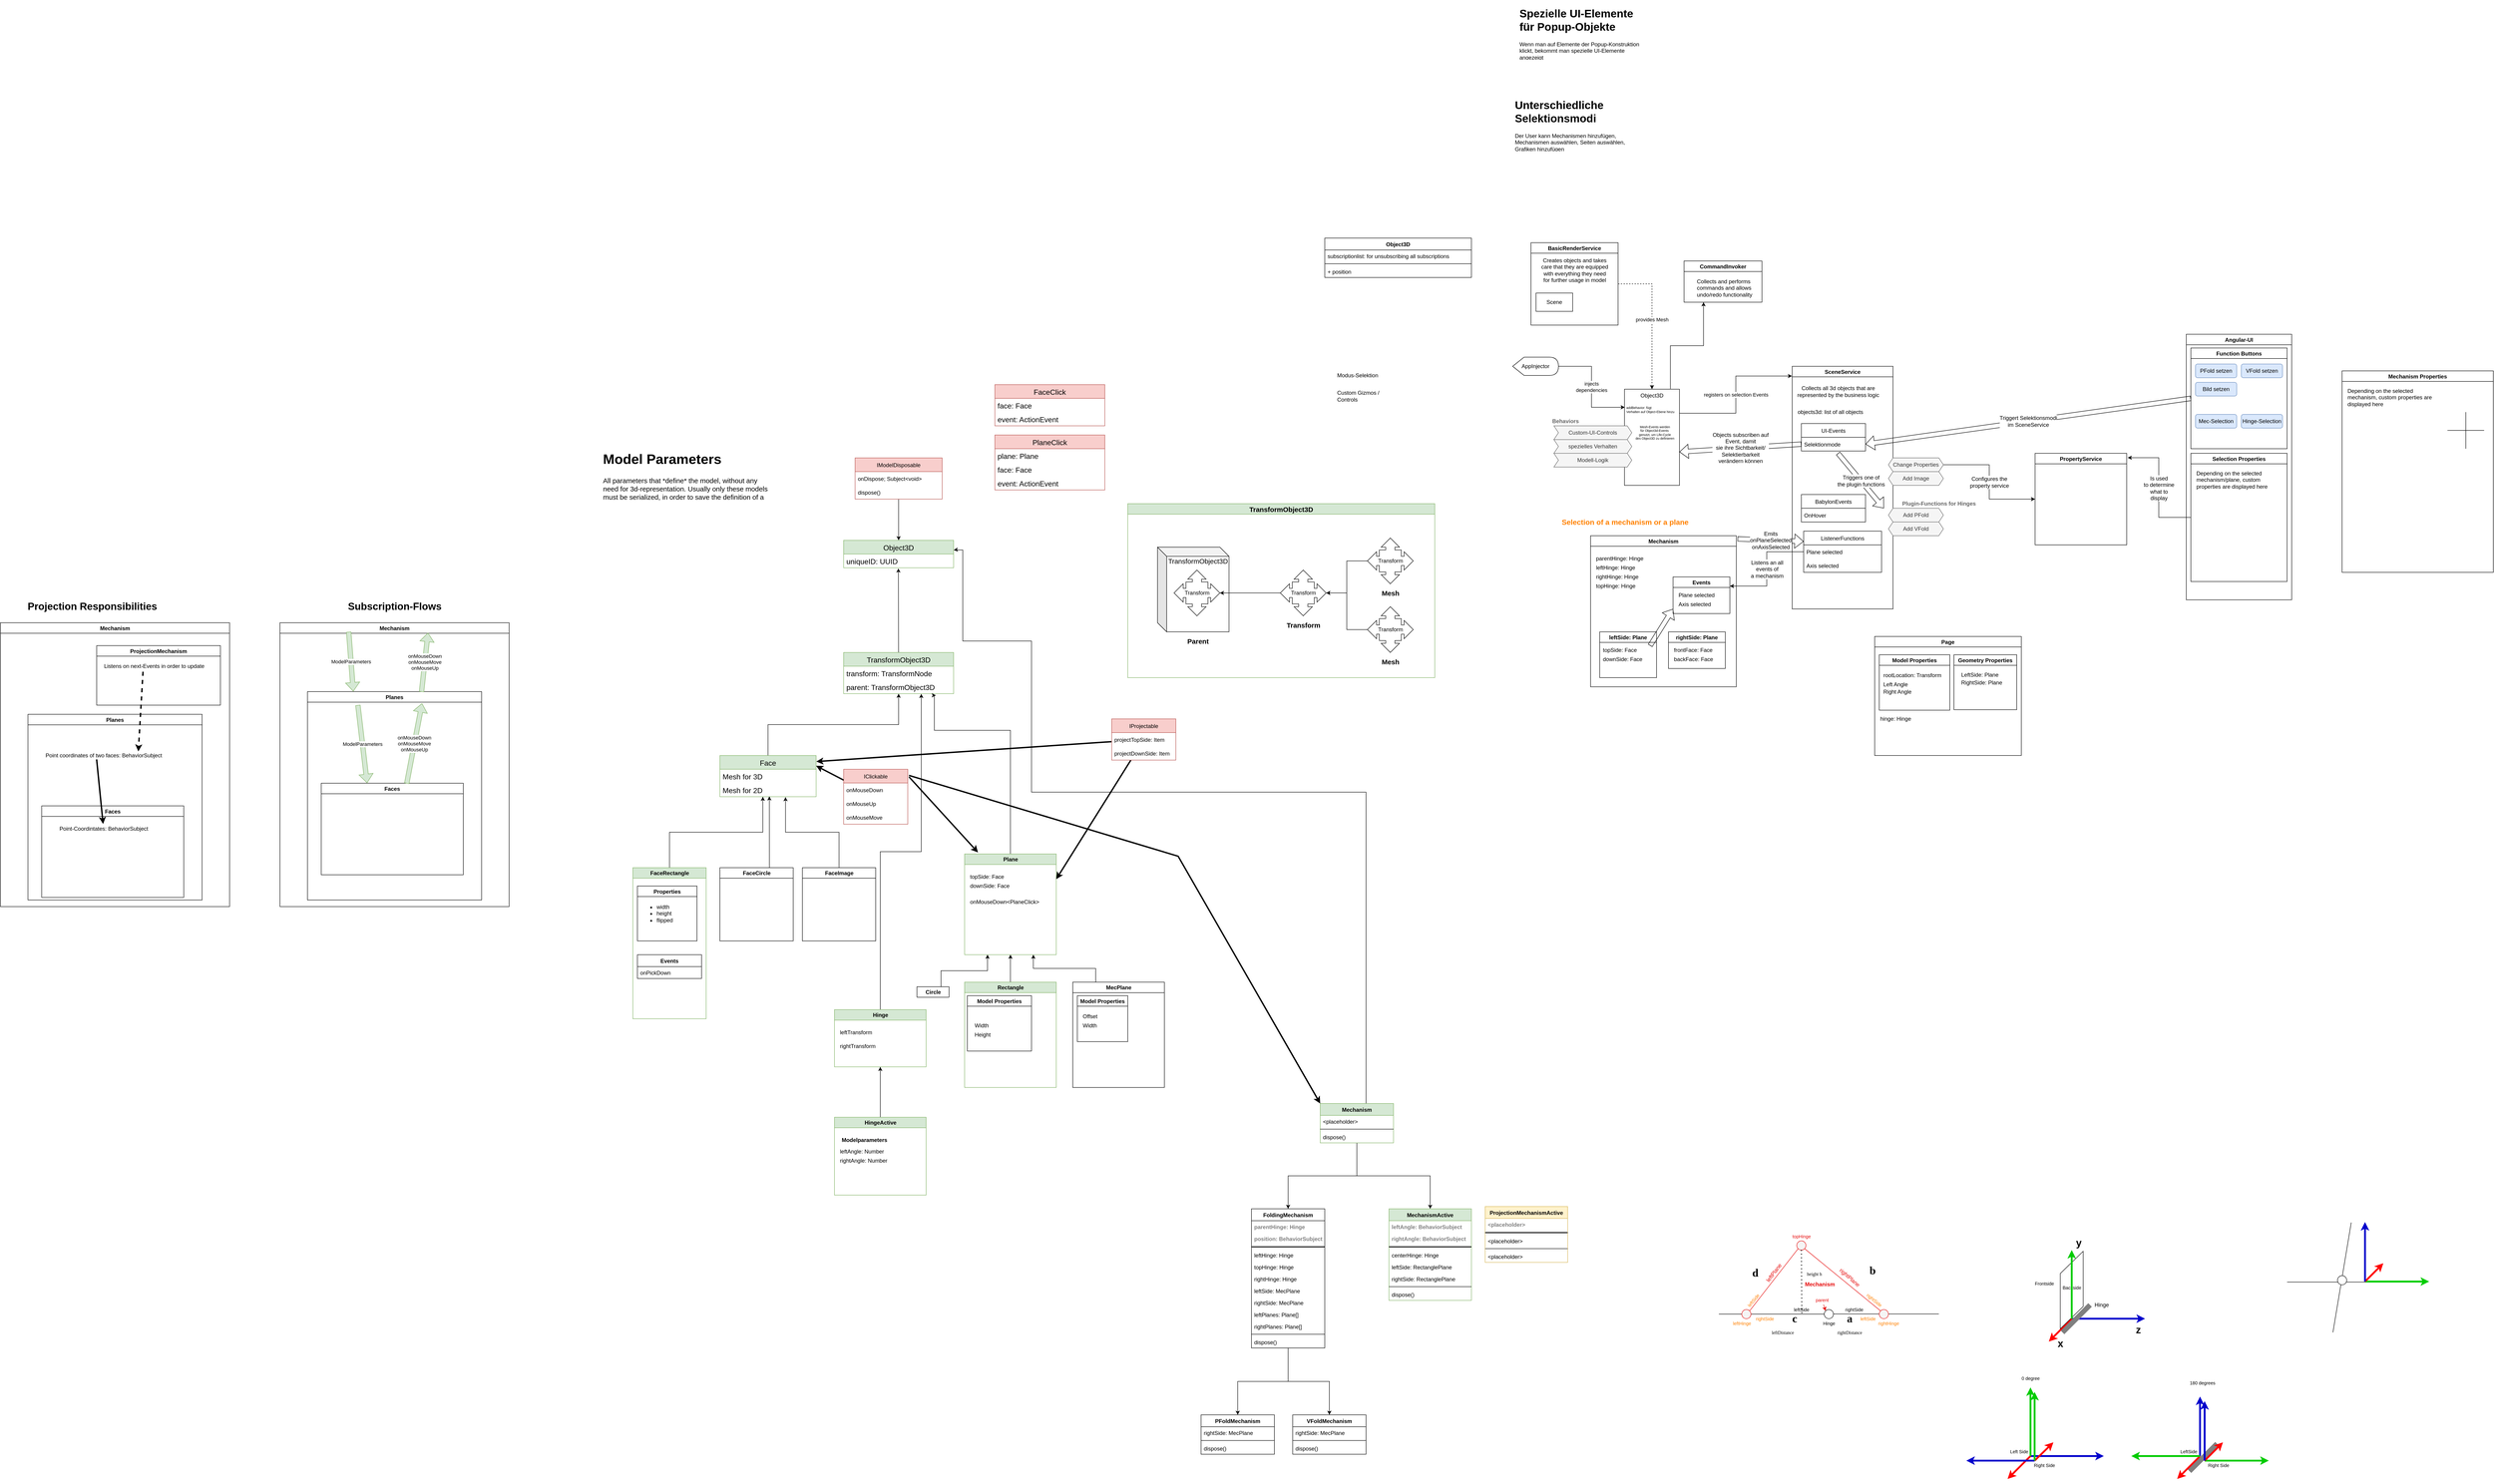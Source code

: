 <mxfile version="16.4.0" type="device"><diagram id="x8C7EC1SntKeoh5C8Yya" name="Seite-1"><mxGraphModel dx="4753" dy="1512" grid="1" gridSize="10" guides="1" tooltips="1" connect="1" arrows="1" fold="1" page="0" pageScale="1" pageWidth="827" pageHeight="1169" background="none" math="0" shadow="0"><root><mxCell id="0"/><mxCell id="1" parent="0"/><mxCell id="OjFW5hw__QrpouD3a588-48" value="" style="endArrow=none;html=1;rounded=1;fontColor=#808080;strokeWidth=11;strokeColor=#808080;" parent="1" edge="1"><mxGeometry width="50" height="50" relative="1" as="geometry"><mxPoint x="1517" y="2733.0" as="sourcePoint"/><mxPoint x="1577" y="2673" as="targetPoint"/></mxGeometry></mxCell><mxCell id="SB4XpjzKyrPllUwrVhyq-10" value="injects&lt;br&gt;dependencies" style="edgeStyle=orthogonalEdgeStyle;rounded=0;orthogonalLoop=1;jettySize=auto;html=1;entryX=0.006;entryY=0.188;entryDx=0;entryDy=0;exitX=1;exitY=0.5;exitDx=0;exitDy=0;exitPerimeter=0;entryPerimeter=0;" parent="1" source="GXqksI_5f42qqamiwKpD-1" target="SB4XpjzKyrPllUwrVhyq-9" edge="1"><mxGeometry relative="1" as="geometry"><mxPoint x="154" y="330" as="sourcePoint"/></mxGeometry></mxCell><mxCell id="SB4XpjzKyrPllUwrVhyq-14" value="provides Mesh" style="edgeStyle=orthogonalEdgeStyle;rounded=0;orthogonalLoop=1;jettySize=auto;html=1;dashed=1;" parent="1" source="SB4XpjzKyrPllUwrVhyq-2" target="SB4XpjzKyrPllUwrVhyq-9" edge="1"><mxGeometry relative="1" as="geometry"/></mxCell><mxCell id="SB4XpjzKyrPllUwrVhyq-2" value="BasicRenderService" style="swimlane;" parent="1" vertex="1"><mxGeometry x="80" y="50" width="190" height="180" as="geometry"><mxRectangle x="20" y="360" width="130" height="23" as="alternateBounds"/></mxGeometry></mxCell><mxCell id="SB4XpjzKyrPllUwrVhyq-12" value="Scene" style="rounded=0;whiteSpace=wrap;html=1;" parent="SB4XpjzKyrPllUwrVhyq-2" vertex="1"><mxGeometry x="11" y="110" width="80" height="40" as="geometry"/></mxCell><mxCell id="JH_VfaOhjDRfwwizOgO4-1" value="Creates objects and takes&lt;br&gt;care that they are equipped&lt;br&gt;with everything they need&lt;br&gt;for further usage in model" style="text;html=1;align=center;verticalAlign=middle;resizable=0;points=[];autosize=1;strokeColor=none;fillColor=none;" parent="SB4XpjzKyrPllUwrVhyq-2" vertex="1"><mxGeometry x="15" y="30" width="160" height="60" as="geometry"/></mxCell><mxCell id="SB4XpjzKyrPllUwrVhyq-16" value="registers on selection Events" style="edgeStyle=orthogonalEdgeStyle;rounded=0;orthogonalLoop=1;jettySize=auto;html=1;exitX=1;exitY=0.25;exitDx=0;exitDy=0;entryX=-0.002;entryY=0.04;entryDx=0;entryDy=0;entryPerimeter=0;" parent="1" source="SB4XpjzKyrPllUwrVhyq-9" target="SB4XpjzKyrPllUwrVhyq-15" edge="1"><mxGeometry relative="1" as="geometry"><mxPoint x="530" y="320" as="targetPoint"/></mxGeometry></mxCell><mxCell id="GXqksI_5f42qqamiwKpD-4" style="edgeStyle=orthogonalEdgeStyle;rounded=0;orthogonalLoop=1;jettySize=auto;html=1;exitX=0.835;exitY=-0.005;exitDx=0;exitDy=0;entryX=0.25;entryY=1;entryDx=0;entryDy=0;exitPerimeter=0;" parent="1" source="SB4XpjzKyrPllUwrVhyq-9" target="GXqksI_5f42qqamiwKpD-2" edge="1"><mxGeometry relative="1" as="geometry"><mxPoint x="480" y="180" as="targetPoint"/></mxGeometry></mxCell><mxCell id="SB4XpjzKyrPllUwrVhyq-9" value="Object3D" style="rounded=0;whiteSpace=wrap;html=1;verticalAlign=top;" parent="1" vertex="1"><mxGeometry x="284" y="370" width="120" height="210" as="geometry"/></mxCell><mxCell id="SB4XpjzKyrPllUwrVhyq-15" value="SceneService" style="swimlane;" parent="1" vertex="1"><mxGeometry x="650" y="320" width="220" height="530" as="geometry"><mxRectangle x="650" y="320" width="110" height="23" as="alternateBounds"/></mxGeometry></mxCell><mxCell id="9v5aGtKGS1VJyJrH9RXH-1" value="Collects all 3d objects that are&lt;br&gt;represented by the business logic&lt;br&gt;" style="text;html=1;align=center;verticalAlign=middle;resizable=0;points=[];autosize=1;strokeColor=none;fillColor=none;" parent="SB4XpjzKyrPllUwrVhyq-15" vertex="1"><mxGeometry x="5" y="40" width="190" height="30" as="geometry"/></mxCell><mxCell id="9v5aGtKGS1VJyJrH9RXH-2" value="objects3d: list of all objects" style="text;html=1;align=left;verticalAlign=middle;resizable=0;points=[];autosize=1;strokeColor=none;fillColor=none;" parent="SB4XpjzKyrPllUwrVhyq-15" vertex="1"><mxGeometry x="10" y="90" width="160" height="20" as="geometry"/></mxCell><mxCell id="Rs3RuRyoxJyOCO3Yy1rD-8" value="UI-Events" style="swimlane;fontStyle=0;childLayout=stackLayout;horizontal=1;startSize=30;horizontalStack=0;resizeParent=1;resizeParentMax=0;resizeLast=0;collapsible=1;marginBottom=0;" parent="SB4XpjzKyrPllUwrVhyq-15" vertex="1"><mxGeometry x="20" y="125" width="140" height="60" as="geometry"><mxRectangle x="20" y="125" width="70" height="30" as="alternateBounds"/></mxGeometry></mxCell><mxCell id="Rs3RuRyoxJyOCO3Yy1rD-9" value="Selektionmode" style="text;strokeColor=none;fillColor=none;align=left;verticalAlign=middle;spacingLeft=4;spacingRight=4;overflow=hidden;points=[[0,0.5],[1,0.5]];portConstraint=eastwest;rotatable=0;" parent="Rs3RuRyoxJyOCO3Yy1rD-8" vertex="1"><mxGeometry y="30" width="140" height="30" as="geometry"/></mxCell><mxCell id="Rs3RuRyoxJyOCO3Yy1rD-60" value="ListenerFunctions" style="swimlane;fontStyle=0;childLayout=stackLayout;horizontal=1;startSize=30;horizontalStack=0;resizeParent=1;resizeParentMax=0;resizeLast=0;collapsible=1;marginBottom=0;" parent="SB4XpjzKyrPllUwrVhyq-15" vertex="1"><mxGeometry x="25" y="360" width="170" height="90" as="geometry"><mxRectangle x="20" y="125" width="70" height="30" as="alternateBounds"/></mxGeometry></mxCell><mxCell id="Rs3RuRyoxJyOCO3Yy1rD-61" value="Plane selected" style="text;strokeColor=none;fillColor=none;align=left;verticalAlign=middle;spacingLeft=4;spacingRight=4;overflow=hidden;points=[[0,0.5],[1,0.5]];portConstraint=eastwest;rotatable=0;" parent="Rs3RuRyoxJyOCO3Yy1rD-60" vertex="1"><mxGeometry y="30" width="170" height="30" as="geometry"/></mxCell><mxCell id="Rs3RuRyoxJyOCO3Yy1rD-62" value="Axis selected" style="text;strokeColor=none;fillColor=none;align=left;verticalAlign=middle;spacingLeft=4;spacingRight=4;overflow=hidden;points=[[0,0.5],[1,0.5]];portConstraint=eastwest;rotatable=0;" parent="Rs3RuRyoxJyOCO3Yy1rD-60" vertex="1"><mxGeometry y="60" width="170" height="30" as="geometry"/></mxCell><mxCell id="OjFW5hw__QrpouD3a588-49" value="BabylonEvents" style="swimlane;fontStyle=0;childLayout=stackLayout;horizontal=1;startSize=30;horizontalStack=0;resizeParent=1;resizeParentMax=0;resizeLast=0;collapsible=1;marginBottom=0;" parent="SB4XpjzKyrPllUwrVhyq-15" vertex="1"><mxGeometry x="20" y="280" width="140" height="60" as="geometry"><mxRectangle x="20" y="125" width="70" height="30" as="alternateBounds"/></mxGeometry></mxCell><mxCell id="OjFW5hw__QrpouD3a588-50" value="OnHover" style="text;strokeColor=none;fillColor=none;align=left;verticalAlign=middle;spacingLeft=4;spacingRight=4;overflow=hidden;points=[[0,0.5],[1,0.5]];portConstraint=eastwest;rotatable=0;" parent="OjFW5hw__QrpouD3a588-49" vertex="1"><mxGeometry y="30" width="140" height="30" as="geometry"/></mxCell><mxCell id="OX0KNIsw70KvWBqBSf4D-1" value="Object3D" style="swimlane;fontStyle=1;align=center;verticalAlign=top;childLayout=stackLayout;horizontal=1;startSize=26;horizontalStack=0;resizeParent=1;resizeParentMax=0;resizeLast=0;collapsible=1;marginBottom=0;" parent="1" vertex="1"><mxGeometry x="-370" y="40" width="320" height="86" as="geometry"/></mxCell><mxCell id="OX0KNIsw70KvWBqBSf4D-2" value="subscriptionlist: for unsubscribing all subscriptions" style="text;strokeColor=none;fillColor=none;align=left;verticalAlign=top;spacingLeft=4;spacingRight=4;overflow=hidden;rotatable=0;points=[[0,0.5],[1,0.5]];portConstraint=eastwest;" parent="OX0KNIsw70KvWBqBSf4D-1" vertex="1"><mxGeometry y="26" width="320" height="26" as="geometry"/></mxCell><mxCell id="OX0KNIsw70KvWBqBSf4D-3" value="" style="line;strokeWidth=1;fillColor=none;align=left;verticalAlign=middle;spacingTop=-1;spacingLeft=3;spacingRight=3;rotatable=0;labelPosition=right;points=[];portConstraint=eastwest;" parent="OX0KNIsw70KvWBqBSf4D-1" vertex="1"><mxGeometry y="52" width="320" height="8" as="geometry"/></mxCell><mxCell id="OX0KNIsw70KvWBqBSf4D-4" value="+ position" style="text;strokeColor=none;fillColor=none;align=left;verticalAlign=top;spacingLeft=4;spacingRight=4;overflow=hidden;rotatable=0;points=[[0,0.5],[1,0.5]];portConstraint=eastwest;" parent="OX0KNIsw70KvWBqBSf4D-1" vertex="1"><mxGeometry y="60" width="320" height="26" as="geometry"/></mxCell><mxCell id="GXqksI_5f42qqamiwKpD-1" value="AppInjector" style="shape=display;whiteSpace=wrap;html=1;" parent="1" vertex="1"><mxGeometry x="40" y="300" width="100" height="40" as="geometry"/></mxCell><mxCell id="GXqksI_5f42qqamiwKpD-2" value="CommandInvoker" style="swimlane;" parent="1" vertex="1"><mxGeometry x="414" y="90" width="170" height="90" as="geometry"/></mxCell><mxCell id="GXqksI_5f42qqamiwKpD-3" value="Collects and performs commands and allows undo/redo functionality" style="text;html=1;strokeColor=none;fillColor=none;align=left;verticalAlign=top;whiteSpace=wrap;rounded=0;" parent="GXqksI_5f42qqamiwKpD-2" vertex="1"><mxGeometry x="26" y="31" width="130" height="50" as="geometry"/></mxCell><mxCell id="GXqksI_5f42qqamiwKpD-5" value="Modus-Selektion" style="text;html=1;align=left;verticalAlign=middle;resizable=0;points=[];autosize=1;strokeColor=none;fillColor=none;" parent="1" vertex="1"><mxGeometry x="-345" y="330" width="110" height="20" as="geometry"/></mxCell><mxCell id="GXqksI_5f42qqamiwKpD-6" value="Custom Gizmos / Controls" style="text;html=1;strokeColor=none;fillColor=none;align=left;verticalAlign=middle;whiteSpace=wrap;rounded=0;" parent="1" vertex="1"><mxGeometry x="-345" y="370" width="130" height="30" as="geometry"/></mxCell><mxCell id="9v5aGtKGS1VJyJrH9RXH-10" value="&lt;div style=&quot;text-align: left; font-size: 7px;&quot;&gt;&lt;span style=&quot;font-size: 7px;&quot;&gt;addBehavior: fügt&lt;/span&gt;&lt;/div&gt;&lt;div style=&quot;text-align: left; font-size: 7px;&quot;&gt;&lt;span style=&quot;font-size: 7px;&quot;&gt;Verhalten auf Object-Ebene hinzu&lt;/span&gt;&lt;/div&gt;" style="text;html=1;align=center;verticalAlign=middle;resizable=0;points=[];autosize=1;strokeColor=none;fillColor=none;fontSize=7;" parent="1" vertex="1"><mxGeometry x="280" y="405" width="120" height="20" as="geometry"/></mxCell><mxCell id="9v5aGtKGS1VJyJrH9RXH-12" value="Custom-UI-Controls" style="shape=step;perimeter=stepPerimeter;whiteSpace=wrap;html=1;fixedSize=1;fontSize=12;fillColor=#f5f5f5;fontColor=#333333;strokeColor=#666666;size=10.0;" parent="1" vertex="1"><mxGeometry x="130" y="450" width="170" height="30" as="geometry"/></mxCell><mxCell id="9v5aGtKGS1VJyJrH9RXH-14" value="spezielles Verhalten" style="shape=step;perimeter=stepPerimeter;whiteSpace=wrap;html=1;fixedSize=1;fontSize=12;fillColor=#f5f5f5;fontColor=#333333;strokeColor=#666666;size=10.0;" parent="1" vertex="1"><mxGeometry x="130" y="480" width="170" height="30" as="geometry"/></mxCell><mxCell id="9v5aGtKGS1VJyJrH9RXH-15" value="Modell-Logik" style="shape=step;perimeter=stepPerimeter;whiteSpace=wrap;html=1;fixedSize=1;fontSize=12;fillColor=#f5f5f5;fontColor=#333333;strokeColor=#666666;size=10.0;" parent="1" vertex="1"><mxGeometry x="130" y="510" width="170" height="30" as="geometry"/></mxCell><mxCell id="9v5aGtKGS1VJyJrH9RXH-16" value="Mesh-Events werden&lt;br style=&quot;font-size: 7px;&quot;&gt;für Object3d-Events&amp;nbsp;&lt;br style=&quot;font-size: 7px;&quot;&gt;genutzt, um Life-Cycle&lt;br style=&quot;font-size: 7px;&quot;&gt;des Object3D zu definieren" style="text;html=1;align=center;verticalAlign=middle;resizable=0;points=[];autosize=1;strokeColor=none;fillColor=none;fontSize=7;" parent="1" vertex="1"><mxGeometry x="300" y="445" width="100" height="40" as="geometry"/></mxCell><mxCell id="9v5aGtKGS1VJyJrH9RXH-17" value="Behaviors" style="text;html=1;align=center;verticalAlign=middle;resizable=0;points=[];autosize=1;strokeColor=none;fillColor=none;fontSize=12;fontStyle=1;fontColor=#666666;" parent="1" vertex="1"><mxGeometry x="120" y="430" width="70" height="20" as="geometry"/></mxCell><mxCell id="9v5aGtKGS1VJyJrH9RXH-18" value="Objects subscriben auf&lt;br&gt;Event, damit&lt;br&gt;sie ihre Sichtbarkeit/&lt;br&gt;Selektierbarkeit&lt;br&gt;verändern können" style="shape=flexArrow;endArrow=classic;html=1;rounded=0;fontSize=12;fontColor=#000000;entryX=0.999;entryY=0.652;entryDx=0;entryDy=0;entryPerimeter=0;exitX=0;exitY=0.5;exitDx=0;exitDy=0;" parent="1" source="Rs3RuRyoxJyOCO3Yy1rD-9" target="SB4XpjzKyrPllUwrVhyq-9" edge="1"><mxGeometry width="50" height="50" relative="1" as="geometry"><mxPoint x="650" y="520" as="sourcePoint"/><mxPoint x="410" y="530" as="targetPoint"/></mxGeometry></mxCell><mxCell id="Rs3RuRyoxJyOCO3Yy1rD-1" value="Angular-UI" style="swimlane;" parent="1" vertex="1"><mxGeometry x="1510" y="250" width="230" height="580" as="geometry"><mxRectangle x="1090" y="320" width="40" height="23" as="alternateBounds"/></mxGeometry></mxCell><mxCell id="Rs3RuRyoxJyOCO3Yy1rD-12" value="Function Buttons" style="swimlane;" parent="Rs3RuRyoxJyOCO3Yy1rD-1" vertex="1"><mxGeometry x="10" y="30" width="210" height="220" as="geometry"/></mxCell><mxCell id="Rs3RuRyoxJyOCO3Yy1rD-2" value="PFold setzen" style="rounded=1;whiteSpace=wrap;html=1;fillColor=#dae8fc;strokeColor=#6c8ebf;" parent="Rs3RuRyoxJyOCO3Yy1rD-12" vertex="1"><mxGeometry x="10" y="35" width="90" height="30" as="geometry"/></mxCell><mxCell id="Rs3RuRyoxJyOCO3Yy1rD-3" value="VFold setzen" style="rounded=1;whiteSpace=wrap;html=1;fillColor=#dae8fc;strokeColor=#6c8ebf;" parent="Rs3RuRyoxJyOCO3Yy1rD-12" vertex="1"><mxGeometry x="110" y="35" width="90" height="30" as="geometry"/></mxCell><mxCell id="Rs3RuRyoxJyOCO3Yy1rD-4" value="Bild setzen" style="rounded=1;whiteSpace=wrap;html=1;fillColor=#dae8fc;strokeColor=#6c8ebf;" parent="Rs3RuRyoxJyOCO3Yy1rD-12" vertex="1"><mxGeometry x="10" y="75" width="90" height="30" as="geometry"/></mxCell><mxCell id="Rs3RuRyoxJyOCO3Yy1rD-5" value="Mec-Selection" style="rounded=1;whiteSpace=wrap;html=1;fillColor=#dae8fc;strokeColor=#6c8ebf;" parent="Rs3RuRyoxJyOCO3Yy1rD-12" vertex="1"><mxGeometry x="10" y="145" width="90" height="30" as="geometry"/></mxCell><mxCell id="Rs3RuRyoxJyOCO3Yy1rD-6" value="Hinge-Selection" style="rounded=1;whiteSpace=wrap;html=1;fillColor=#dae8fc;strokeColor=#6c8ebf;" parent="Rs3RuRyoxJyOCO3Yy1rD-12" vertex="1"><mxGeometry x="110" y="145" width="90" height="30" as="geometry"/></mxCell><mxCell id="Rs3RuRyoxJyOCO3Yy1rD-14" value="Selection Properties" style="swimlane;" parent="Rs3RuRyoxJyOCO3Yy1rD-1" vertex="1"><mxGeometry x="10" y="260" width="210" height="280" as="geometry"/></mxCell><mxCell id="Rs3RuRyoxJyOCO3Yy1rD-20" value="Depending on the selected mechanism/plane, custom properties are displayed here" style="text;html=1;strokeColor=none;fillColor=none;align=left;verticalAlign=top;whiteSpace=wrap;rounded=0;" parent="Rs3RuRyoxJyOCO3Yy1rD-14" vertex="1"><mxGeometry x="10" y="30" width="190" height="250" as="geometry"/></mxCell><mxCell id="Rs3RuRyoxJyOCO3Yy1rD-7" value="Triggert Selektionsmodi&lt;br&gt;im SceneService" style="shape=flexArrow;endArrow=classic;html=1;rounded=0;fontSize=12;fontColor=#000000;exitX=0;exitY=0.5;exitDx=0;exitDy=0;entryX=1;entryY=0.5;entryDx=0;entryDy=0;" parent="1" source="Rs3RuRyoxJyOCO3Yy1rD-12" target="Rs3RuRyoxJyOCO3Yy1rD-9" edge="1"><mxGeometry width="50" height="50" relative="1" as="geometry"><mxPoint x="1000.0" y="430.0" as="sourcePoint"/><mxPoint x="850" y="430" as="targetPoint"/></mxGeometry></mxCell><mxCell id="Rs3RuRyoxJyOCO3Yy1rD-23" value="Mechanism" style="swimlane;" parent="1" vertex="1"><mxGeometry x="210" y="690" width="318" height="330" as="geometry"/></mxCell><mxCell id="Rs3RuRyoxJyOCO3Yy1rD-30" value="leftSide: Plane" style="swimlane;" parent="Rs3RuRyoxJyOCO3Yy1rD-23" vertex="1"><mxGeometry x="20" y="210" width="124" height="100" as="geometry"/></mxCell><mxCell id="Rs3RuRyoxJyOCO3Yy1rD-35" value="topSide: Face" style="text;html=1;align=left;verticalAlign=middle;resizable=0;points=[];autosize=1;strokeColor=none;fillColor=none;" parent="Rs3RuRyoxJyOCO3Yy1rD-30" vertex="1"><mxGeometry x="5" y="30" width="90" height="20" as="geometry"/></mxCell><mxCell id="Rs3RuRyoxJyOCO3Yy1rD-36" value="downSide: Face" style="text;html=1;align=left;verticalAlign=middle;resizable=0;points=[];autosize=1;strokeColor=none;fillColor=none;" parent="Rs3RuRyoxJyOCO3Yy1rD-30" vertex="1"><mxGeometry x="5" y="50" width="100" height="20" as="geometry"/></mxCell><mxCell id="Rs3RuRyoxJyOCO3Yy1rD-31" value="rightSide: Plane" style="swimlane;" parent="Rs3RuRyoxJyOCO3Yy1rD-23" vertex="1"><mxGeometry x="170" y="210" width="124" height="80" as="geometry"/></mxCell><mxCell id="Rs3RuRyoxJyOCO3Yy1rD-37" value="frontFace: Face" style="text;html=1;align=left;verticalAlign=middle;resizable=0;points=[];autosize=1;strokeColor=none;fillColor=none;" parent="Rs3RuRyoxJyOCO3Yy1rD-31" vertex="1"><mxGeometry x="10" y="30" width="100" height="20" as="geometry"/></mxCell><mxCell id="Rs3RuRyoxJyOCO3Yy1rD-38" value="backFace: Face" style="text;html=1;align=left;verticalAlign=middle;resizable=0;points=[];autosize=1;strokeColor=none;fillColor=none;" parent="Rs3RuRyoxJyOCO3Yy1rD-31" vertex="1"><mxGeometry x="10" y="50" width="100" height="20" as="geometry"/></mxCell><mxCell id="Rs3RuRyoxJyOCO3Yy1rD-33" value="parentHinge: Hinge" style="text;html=1;align=left;verticalAlign=middle;resizable=0;points=[];autosize=1;strokeColor=none;fillColor=none;" parent="Rs3RuRyoxJyOCO3Yy1rD-23" vertex="1"><mxGeometry x="10" y="40" width="120" height="20" as="geometry"/></mxCell><mxCell id="Rs3RuRyoxJyOCO3Yy1rD-39" value="leftHinge: Hinge" style="text;html=1;align=left;verticalAlign=middle;resizable=0;points=[];autosize=1;strokeColor=none;fillColor=none;" parent="Rs3RuRyoxJyOCO3Yy1rD-23" vertex="1"><mxGeometry x="10" y="60" width="100" height="20" as="geometry"/></mxCell><mxCell id="Rs3RuRyoxJyOCO3Yy1rD-40" value="rightHinge: Hinge" style="text;html=1;align=left;verticalAlign=middle;resizable=0;points=[];autosize=1;strokeColor=none;fillColor=none;" parent="Rs3RuRyoxJyOCO3Yy1rD-23" vertex="1"><mxGeometry x="10" y="80" width="110" height="20" as="geometry"/></mxCell><mxCell id="Rs3RuRyoxJyOCO3Yy1rD-41" value="topHinge: Hinge" style="text;html=1;align=left;verticalAlign=middle;resizable=0;points=[];autosize=1;strokeColor=none;fillColor=none;" parent="Rs3RuRyoxJyOCO3Yy1rD-23" vertex="1"><mxGeometry x="10" y="100" width="100" height="20" as="geometry"/></mxCell><mxCell id="Rs3RuRyoxJyOCO3Yy1rD-42" value="" style="shape=flexArrow;endArrow=classic;html=1;rounded=0;fontSize=16;fontColor=#FF8000;" parent="Rs3RuRyoxJyOCO3Yy1rD-23" edge="1"><mxGeometry width="50" height="50" relative="1" as="geometry"><mxPoint x="130" y="240" as="sourcePoint"/><mxPoint x="180" y="160" as="targetPoint"/></mxGeometry></mxCell><mxCell id="Rs3RuRyoxJyOCO3Yy1rD-43" value="Events" style="swimlane;" parent="Rs3RuRyoxJyOCO3Yy1rD-23" vertex="1"><mxGeometry x="180" y="90" width="124" height="80" as="geometry"/></mxCell><mxCell id="Rs3RuRyoxJyOCO3Yy1rD-44" value="Plane selected" style="text;html=1;align=left;verticalAlign=middle;resizable=0;points=[];autosize=1;strokeColor=none;fillColor=none;" parent="Rs3RuRyoxJyOCO3Yy1rD-43" vertex="1"><mxGeometry x="10" y="30" width="90" height="20" as="geometry"/></mxCell><mxCell id="Rs3RuRyoxJyOCO3Yy1rD-45" value="Axis selected" style="text;html=1;align=left;verticalAlign=middle;resizable=0;points=[];autosize=1;strokeColor=none;fillColor=none;" parent="Rs3RuRyoxJyOCO3Yy1rD-43" vertex="1"><mxGeometry x="10" y="50" width="90" height="20" as="geometry"/></mxCell><mxCell id="Rs3RuRyoxJyOCO3Yy1rD-34" value="Selection of a mechanism or a plane" style="text;html=1;align=center;verticalAlign=middle;resizable=0;points=[];autosize=1;strokeColor=none;fillColor=none;fontStyle=1;fontSize=16;fontColor=#FF8000;" parent="1" vertex="1"><mxGeometry x="140" y="650" width="290" height="20" as="geometry"/></mxCell><mxCell id="Rs3RuRyoxJyOCO3Yy1rD-57" value="" style="edgeStyle=orthogonalEdgeStyle;rounded=0;orthogonalLoop=1;jettySize=auto;html=1;fontSize=16;fontColor=#000000;exitX=0.5;exitY=0;exitDx=0;exitDy=0;" parent="1" source="Rs3RuRyoxJyOCO3Yy1rD-49" target="Rs3RuRyoxJyOCO3Yy1rD-53" edge="1"><mxGeometry relative="1" as="geometry"/></mxCell><mxCell id="Rs3RuRyoxJyOCO3Yy1rD-49" value="Face" style="swimlane;fontStyle=0;childLayout=stackLayout;horizontal=1;startSize=30;horizontalStack=0;resizeParent=1;resizeParentMax=0;resizeLast=0;collapsible=1;marginBottom=0;fontSize=16;fillColor=#d5e8d4;strokeColor=#82b366;" parent="1" vertex="1"><mxGeometry x="-1690" y="1170" width="210" height="90" as="geometry"/></mxCell><mxCell id="Rs3RuRyoxJyOCO3Yy1rD-50" value="Mesh for 3D" style="text;strokeColor=none;fillColor=none;align=left;verticalAlign=middle;spacingLeft=4;spacingRight=4;overflow=hidden;points=[[0,0.5],[1,0.5]];portConstraint=eastwest;rotatable=0;fontSize=16;fontColor=#000000;" parent="Rs3RuRyoxJyOCO3Yy1rD-49" vertex="1"><mxGeometry y="30" width="210" height="30" as="geometry"/></mxCell><mxCell id="Rs3RuRyoxJyOCO3Yy1rD-51" value="Mesh for 2D" style="text;strokeColor=none;fillColor=none;align=left;verticalAlign=middle;spacingLeft=4;spacingRight=4;overflow=hidden;points=[[0,0.5],[1,0.5]];portConstraint=eastwest;rotatable=0;fontSize=16;fontColor=#000000;" parent="Rs3RuRyoxJyOCO3Yy1rD-49" vertex="1"><mxGeometry y="60" width="210" height="30" as="geometry"/></mxCell><mxCell id="qUF00yEmzz3zuaPKfHZy-35" style="rounded=0;orthogonalLoop=1;jettySize=auto;html=1;fontSize=10;fontColor=#FF8000;strokeColor=#000000;entryX=0.498;entryY=1.048;entryDx=0;entryDy=0;entryPerimeter=0;" parent="1" source="Rs3RuRyoxJyOCO3Yy1rD-53" target="qUF00yEmzz3zuaPKfHZy-33" edge="1"><mxGeometry relative="1" as="geometry"><mxPoint x="-1300" y="865" as="targetPoint"/></mxGeometry></mxCell><mxCell id="Rs3RuRyoxJyOCO3Yy1rD-53" value="TransformObject3D" style="swimlane;fontStyle=0;childLayout=stackLayout;horizontal=1;startSize=30;horizontalStack=0;resizeParent=1;resizeParentMax=0;resizeLast=0;collapsible=1;marginBottom=0;fontSize=16;fillColor=#d5e8d4;strokeColor=#82b366;" parent="1" vertex="1"><mxGeometry x="-1420" y="945" width="240" height="90" as="geometry"/></mxCell><mxCell id="Rs3RuRyoxJyOCO3Yy1rD-54" value="transform: TransformNode" style="text;strokeColor=none;fillColor=none;align=left;verticalAlign=middle;spacingLeft=4;spacingRight=4;overflow=hidden;points=[[0,0.5],[1,0.5]];portConstraint=eastwest;rotatable=0;fontSize=16;fontColor=#000000;" parent="Rs3RuRyoxJyOCO3Yy1rD-53" vertex="1"><mxGeometry y="30" width="240" height="30" as="geometry"/></mxCell><mxCell id="qUF00yEmzz3zuaPKfHZy-36" value="parent: TransformObject3D" style="text;strokeColor=none;fillColor=none;align=left;verticalAlign=middle;spacingLeft=4;spacingRight=4;overflow=hidden;points=[[0,0.5],[1,0.5]];portConstraint=eastwest;rotatable=0;fontSize=16;fontColor=#000000;" parent="Rs3RuRyoxJyOCO3Yy1rD-53" vertex="1"><mxGeometry y="60" width="240" height="30" as="geometry"/></mxCell><mxCell id="Rs3RuRyoxJyOCO3Yy1rD-59" value="Emits&lt;br&gt;onPlaneSelected&lt;br&gt;onAxisSelected" style="shape=flexArrow;endArrow=classic;html=1;rounded=0;fontSize=12;fontColor=#000000;exitX=1.009;exitY=0.021;exitDx=0;exitDy=0;exitPerimeter=0;entryX=0;entryY=0.25;entryDx=0;entryDy=0;" parent="1" source="Rs3RuRyoxJyOCO3Yy1rD-23" target="Rs3RuRyoxJyOCO3Yy1rD-60" edge="1"><mxGeometry width="50" height="50" relative="1" as="geometry"><mxPoint x="534" y="750" as="sourcePoint"/><mxPoint x="640" y="620" as="targetPoint"/></mxGeometry></mxCell><mxCell id="Rs3RuRyoxJyOCO3Yy1rD-64" value="Listens an all&lt;br&gt;events of&lt;br&gt;a mechanism" style="edgeStyle=orthogonalEdgeStyle;rounded=0;orthogonalLoop=1;jettySize=auto;html=1;entryX=1;entryY=0.25;entryDx=0;entryDy=0;fontSize=12;fontColor=#000000;" parent="1" source="Rs3RuRyoxJyOCO3Yy1rD-60" target="Rs3RuRyoxJyOCO3Yy1rD-43" edge="1"><mxGeometry relative="1" as="geometry"/></mxCell><mxCell id="Rs3RuRyoxJyOCO3Yy1rD-66" value="Add PFold" style="shape=hexagon;perimeter=hexagonPerimeter2;whiteSpace=wrap;html=1;fixedSize=1;fontSize=12;fontColor=#333333;fillColor=#f5f5f5;strokeColor=#666666;size=10;" parent="1" vertex="1"><mxGeometry x="860" y="630" width="120" height="30" as="geometry"/></mxCell><mxCell id="Rs3RuRyoxJyOCO3Yy1rD-68" value="Add VFold" style="shape=hexagon;perimeter=hexagonPerimeter2;whiteSpace=wrap;html=1;fixedSize=1;fontSize=12;fontColor=#333333;fillColor=#f5f5f5;strokeColor=#666666;size=10;" parent="1" vertex="1"><mxGeometry x="860" y="660" width="120" height="30" as="geometry"/></mxCell><mxCell id="Rs3RuRyoxJyOCO3Yy1rD-69" value="Plugin-Functions for Hinges" style="text;html=1;align=center;verticalAlign=middle;resizable=0;points=[];autosize=1;strokeColor=none;fillColor=none;fontSize=12;fontStyle=1;fontColor=#666666;" parent="1" vertex="1"><mxGeometry x="880" y="610" width="180" height="20" as="geometry"/></mxCell><mxCell id="Rs3RuRyoxJyOCO3Yy1rD-70" value="Add Image" style="shape=hexagon;perimeter=hexagonPerimeter2;whiteSpace=wrap;html=1;fixedSize=1;fontSize=12;fontColor=#333333;fillColor=#f5f5f5;strokeColor=#666666;size=10;" parent="1" vertex="1"><mxGeometry x="860" y="550" width="120" height="30" as="geometry"/></mxCell><mxCell id="Rs3RuRyoxJyOCO3Yy1rD-73" value="Configures the&lt;br&gt;property service" style="edgeStyle=orthogonalEdgeStyle;rounded=0;orthogonalLoop=1;jettySize=auto;html=1;entryX=0;entryY=0.5;entryDx=0;entryDy=0;fontSize=12;fontColor=#000000;" parent="1" source="Rs3RuRyoxJyOCO3Yy1rD-71" target="Rs3RuRyoxJyOCO3Yy1rD-72" edge="1"><mxGeometry relative="1" as="geometry"/></mxCell><mxCell id="Rs3RuRyoxJyOCO3Yy1rD-71" value="Change Properties" style="shape=hexagon;perimeter=hexagonPerimeter2;whiteSpace=wrap;html=1;fixedSize=1;fontSize=12;fontColor=#333333;fillColor=#f5f5f5;strokeColor=#666666;size=10;" parent="1" vertex="1"><mxGeometry x="860" y="520" width="120" height="30" as="geometry"/></mxCell><mxCell id="Rs3RuRyoxJyOCO3Yy1rD-72" value="PropertyService" style="swimlane;fontSize=12;fontColor=#000000;" parent="1" vertex="1"><mxGeometry x="1180" y="510" width="200" height="200" as="geometry"/></mxCell><mxCell id="Rs3RuRyoxJyOCO3Yy1rD-74" value="Is used&lt;br&gt;to determine&lt;br&gt;what to&lt;br&gt;display" style="edgeStyle=orthogonalEdgeStyle;rounded=0;orthogonalLoop=1;jettySize=auto;html=1;entryX=1.011;entryY=0.048;entryDx=0;entryDy=0;entryPerimeter=0;fontSize=12;fontColor=#000000;" parent="1" source="Rs3RuRyoxJyOCO3Yy1rD-14" target="Rs3RuRyoxJyOCO3Yy1rD-72" edge="1"><mxGeometry relative="1" as="geometry"/></mxCell><mxCell id="XP7HlW42PQD9rm4XuGTC-1" value="Triggers one of&lt;br&gt;the plugin functions" style="shape=flexArrow;endArrow=classic;html=1;rounded=0;fontSize=12;fontColor=#000000;" parent="1" edge="1"><mxGeometry width="50" height="50" relative="1" as="geometry"><mxPoint x="750" y="510" as="sourcePoint"/><mxPoint x="850" y="630" as="targetPoint"/></mxGeometry></mxCell><mxCell id="XP7HlW42PQD9rm4XuGTC-2" value="Page" style="swimlane;" parent="1" vertex="1"><mxGeometry x="830" y="910" width="320" height="260" as="geometry"/></mxCell><mxCell id="XP7HlW42PQD9rm4XuGTC-3" value="hinge: Hinge" style="text;html=1;align=left;verticalAlign=middle;resizable=0;points=[];autosize=1;strokeColor=none;fillColor=none;" parent="XP7HlW42PQD9rm4XuGTC-2" vertex="1"><mxGeometry x="10" y="170" width="80" height="20" as="geometry"/></mxCell><mxCell id="XP7HlW42PQD9rm4XuGTC-7" value="Model Properties" style="swimlane;" parent="XP7HlW42PQD9rm4XuGTC-2" vertex="1"><mxGeometry x="10" y="40" width="154" height="121" as="geometry"/></mxCell><mxCell id="XP7HlW42PQD9rm4XuGTC-8" value="rootLocation: Transform" style="text;html=1;align=left;verticalAlign=top;resizable=0;points=[];autosize=1;strokeColor=none;fillColor=none;" parent="XP7HlW42PQD9rm4XuGTC-7" vertex="1"><mxGeometry x="7" y="30.5" width="140" height="20" as="geometry"/></mxCell><mxCell id="XP7HlW42PQD9rm4XuGTC-9" value="Left Angle" style="text;html=1;align=left;verticalAlign=top;resizable=0;points=[];autosize=1;strokeColor=none;fillColor=none;" parent="XP7HlW42PQD9rm4XuGTC-7" vertex="1"><mxGeometry x="7" y="50.5" width="70" height="20" as="geometry"/></mxCell><mxCell id="XP7HlW42PQD9rm4XuGTC-12" value="Right Angle" style="text;html=1;align=left;verticalAlign=middle;resizable=0;points=[];autosize=1;strokeColor=none;fillColor=none;" parent="XP7HlW42PQD9rm4XuGTC-7" vertex="1"><mxGeometry x="7" y="70.5" width="80" height="20" as="geometry"/></mxCell><mxCell id="XP7HlW42PQD9rm4XuGTC-13" value="Geometry Properties" style="swimlane;" parent="XP7HlW42PQD9rm4XuGTC-2" vertex="1"><mxGeometry x="173" y="40" width="137" height="120" as="geometry"/></mxCell><mxCell id="XP7HlW42PQD9rm4XuGTC-15" value="LeftSide: Plane" style="text;html=1;align=left;verticalAlign=top;resizable=0;points=[];autosize=1;strokeColor=none;fillColor=none;" parent="XP7HlW42PQD9rm4XuGTC-13" vertex="1"><mxGeometry x="14" y="30" width="100" height="20" as="geometry"/></mxCell><mxCell id="XP7HlW42PQD9rm4XuGTC-16" value="RightSide: Plane" style="text;html=1;align=left;verticalAlign=middle;resizable=0;points=[];autosize=1;strokeColor=none;fillColor=none;" parent="XP7HlW42PQD9rm4XuGTC-13" vertex="1"><mxGeometry x="14" y="50.5" width="100" height="20" as="geometry"/></mxCell><mxCell id="lNEiEO4XuIgD7ySPEMnv-6" style="edgeStyle=orthogonalEdgeStyle;rounded=0;orthogonalLoop=1;jettySize=auto;html=1;exitX=0.5;exitY=0;exitDx=0;exitDy=0;entryX=0.839;entryY=1.12;entryDx=0;entryDy=0;entryPerimeter=0;" parent="1" source="XP7HlW42PQD9rm4XuGTC-17" target="qUF00yEmzz3zuaPKfHZy-36" edge="1"><mxGeometry relative="1" as="geometry"><Array as="points"><mxPoint x="-1056" y="1115"/><mxPoint x="-1222" y="1115"/><mxPoint x="-1222" y="1039"/></Array><mxPoint x="-1222" y="1070" as="targetPoint"/></mxGeometry></mxCell><mxCell id="XP7HlW42PQD9rm4XuGTC-17" value="Plane" style="swimlane;fillColor=#d5e8d4;html=1;strokeColor=#82b366;" parent="1" vertex="1"><mxGeometry x="-1156" y="1385" width="200" height="220" as="geometry"/></mxCell><mxCell id="XP7HlW42PQD9rm4XuGTC-18" value="topSide: Face" style="text;html=1;align=left;verticalAlign=middle;resizable=0;points=[];autosize=1;strokeColor=none;fillColor=none;" parent="XP7HlW42PQD9rm4XuGTC-17" vertex="1"><mxGeometry x="10" y="40" width="90" height="20" as="geometry"/></mxCell><mxCell id="XP7HlW42PQD9rm4XuGTC-19" value="downSide: Face" style="text;html=1;align=left;verticalAlign=middle;resizable=0;points=[];autosize=1;strokeColor=none;fillColor=none;" parent="XP7HlW42PQD9rm4XuGTC-17" vertex="1"><mxGeometry x="10" y="60" width="100" height="20" as="geometry"/></mxCell><mxCell id="3BkLtHYEvR9lMg3qrAwM-6" value="onMouseDown&amp;lt;PlaneClick&amp;gt;" style="text;html=1;align=left;verticalAlign=middle;resizable=0;points=[];autosize=1;strokeColor=none;fillColor=none;" parent="XP7HlW42PQD9rm4XuGTC-17" vertex="1"><mxGeometry x="10" y="95" width="170" height="20" as="geometry"/></mxCell><mxCell id="XP7HlW42PQD9rm4XuGTC-29" style="edgeStyle=orthogonalEdgeStyle;rounded=0;orthogonalLoop=1;jettySize=auto;html=1;entryX=0.5;entryY=1;entryDx=0;entryDy=0;" parent="1" source="XP7HlW42PQD9rm4XuGTC-20" target="XP7HlW42PQD9rm4XuGTC-17" edge="1"><mxGeometry relative="1" as="geometry"/></mxCell><mxCell id="XP7HlW42PQD9rm4XuGTC-20" value="Rectangle" style="swimlane;fillColor=#d5e8d4;html=1;strokeColor=#82b366;" parent="1" vertex="1"><mxGeometry x="-1156" y="1665" width="200" height="230" as="geometry"/></mxCell><mxCell id="XP7HlW42PQD9rm4XuGTC-23" value="Model Properties" style="swimlane;" parent="XP7HlW42PQD9rm4XuGTC-20" vertex="1"><mxGeometry x="6" y="29.5" width="140" height="121" as="geometry"/></mxCell><mxCell id="XP7HlW42PQD9rm4XuGTC-25" value="Width" style="text;html=1;align=left;verticalAlign=top;resizable=0;points=[];autosize=1;strokeColor=none;fillColor=none;" parent="XP7HlW42PQD9rm4XuGTC-23" vertex="1"><mxGeometry x="14" y="51" width="50" height="20" as="geometry"/></mxCell><mxCell id="XP7HlW42PQD9rm4XuGTC-27" value="Height" style="text;html=1;align=left;verticalAlign=top;resizable=0;points=[];autosize=1;strokeColor=none;fillColor=none;" parent="XP7HlW42PQD9rm4XuGTC-23" vertex="1"><mxGeometry x="14" y="71" width="50" height="20" as="geometry"/></mxCell><mxCell id="XP7HlW42PQD9rm4XuGTC-32" style="edgeStyle=orthogonalEdgeStyle;rounded=0;orthogonalLoop=1;jettySize=auto;html=1;exitX=0.75;exitY=0;exitDx=0;exitDy=0;entryX=0.25;entryY=1;entryDx=0;entryDy=0;" parent="1" source="XP7HlW42PQD9rm4XuGTC-30" target="XP7HlW42PQD9rm4XuGTC-17" edge="1"><mxGeometry relative="1" as="geometry"/></mxCell><mxCell id="XP7HlW42PQD9rm4XuGTC-30" value="Circle" style="swimlane;fillColor=none;gradientColor=none;html=1;" parent="1" vertex="1" collapsed="1"><mxGeometry x="-1260" y="1675" width="70" height="23" as="geometry"><mxRectangle x="-300" y="1390" width="200" height="230" as="alternateBounds"/></mxGeometry></mxCell><mxCell id="lNEiEO4XuIgD7ySPEMnv-3" style="edgeStyle=orthogonalEdgeStyle;rounded=0;orthogonalLoop=1;jettySize=auto;html=1;entryX=0.446;entryY=1;entryDx=0;entryDy=0;entryPerimeter=0;" parent="1" source="XP7HlW42PQD9rm4XuGTC-33" target="Rs3RuRyoxJyOCO3Yy1rD-51" edge="1"><mxGeometry relative="1" as="geometry"><mxPoint x="-1592.98" y="1290.3" as="targetPoint"/></mxGeometry></mxCell><mxCell id="XP7HlW42PQD9rm4XuGTC-33" value="FaceRectangle" style="swimlane;fillColor=#d5e8d4;html=1;strokeColor=#82b366;" parent="1" vertex="1"><mxGeometry x="-1880" y="1415" width="160" height="330" as="geometry"><mxRectangle x="-790" y="1140" width="120" height="23" as="alternateBounds"/></mxGeometry></mxCell><mxCell id="iNmdUEGV4uB_oUZ_4Rq4-2" value="Properties" style="swimlane;" parent="XP7HlW42PQD9rm4XuGTC-33" vertex="1"><mxGeometry x="10" y="40" width="130" height="120" as="geometry"/></mxCell><mxCell id="iNmdUEGV4uB_oUZ_4Rq4-1" value="&lt;ul&gt;&lt;li&gt;width&lt;/li&gt;&lt;li&gt;height&lt;/li&gt;&lt;li&gt;flipped&lt;/li&gt;&lt;/ul&gt;" style="text;html=1;align=left;verticalAlign=middle;resizable=0;points=[];autosize=1;strokeColor=none;fillColor=none;" parent="iNmdUEGV4uB_oUZ_4Rq4-2" vertex="1"><mxGeometry y="25" width="90" height="70" as="geometry"/></mxCell><mxCell id="wJpjpCF_D8xwtf2-3nk4-18" value="Events" style="swimlane;fontStyle=1;childLayout=stackLayout;horizontal=1;startSize=26;fillColor=none;horizontalStack=0;resizeParent=1;resizeParentMax=0;resizeLast=0;collapsible=1;marginBottom=0;" parent="XP7HlW42PQD9rm4XuGTC-33" vertex="1"><mxGeometry x="10" y="190" width="140" height="52" as="geometry"/></mxCell><mxCell id="wJpjpCF_D8xwtf2-3nk4-19" value="onPickDown" style="text;strokeColor=none;fillColor=none;align=left;verticalAlign=top;spacingLeft=4;spacingRight=4;overflow=hidden;rotatable=0;points=[[0,0.5],[1,0.5]];portConstraint=eastwest;" parent="wJpjpCF_D8xwtf2-3nk4-18" vertex="1"><mxGeometry y="26" width="140" height="26" as="geometry"/></mxCell><mxCell id="XP7HlW42PQD9rm4XuGTC-35" style="edgeStyle=orthogonalEdgeStyle;rounded=0;orthogonalLoop=1;jettySize=auto;html=1;exitX=0.25;exitY=0;exitDx=0;exitDy=0;entryX=0.75;entryY=1;entryDx=0;entryDy=0;" parent="1" source="XP7HlW42PQD9rm4XuGTC-34" target="XP7HlW42PQD9rm4XuGTC-17" edge="1"><mxGeometry relative="1" as="geometry"><mxPoint x="-990" y="1605" as="targetPoint"/></mxGeometry></mxCell><mxCell id="XP7HlW42PQD9rm4XuGTC-34" value="MecPlane" style="swimlane;fillColor=none;gradientColor=none;html=1;" parent="1" vertex="1"><mxGeometry x="-920" y="1665" width="200" height="230" as="geometry"/></mxCell><mxCell id="XP7HlW42PQD9rm4XuGTC-36" value="Model Properties" style="swimlane;" parent="XP7HlW42PQD9rm4XuGTC-34" vertex="1"><mxGeometry x="10" y="29.5" width="110" height="100.5" as="geometry"/></mxCell><mxCell id="XP7HlW42PQD9rm4XuGTC-38" value="Width" style="text;html=1;align=left;verticalAlign=top;resizable=0;points=[];autosize=1;strokeColor=none;fillColor=none;" parent="XP7HlW42PQD9rm4XuGTC-36" vertex="1"><mxGeometry x="10" y="51" width="50" height="20" as="geometry"/></mxCell><mxCell id="XP7HlW42PQD9rm4XuGTC-40" value="Offset" style="text;html=1;align=left;verticalAlign=top;resizable=0;points=[];autosize=1;strokeColor=none;fillColor=none;" parent="XP7HlW42PQD9rm4XuGTC-36" vertex="1"><mxGeometry x="10" y="31" width="50" height="20" as="geometry"/></mxCell><mxCell id="lNEiEO4XuIgD7ySPEMnv-4" style="edgeStyle=orthogonalEdgeStyle;rounded=0;orthogonalLoop=1;jettySize=auto;html=1;entryX=0.514;entryY=0.973;entryDx=0;entryDy=0;entryPerimeter=0;" parent="1" source="lNEiEO4XuIgD7ySPEMnv-1" target="Rs3RuRyoxJyOCO3Yy1rD-51" edge="1"><mxGeometry relative="1" as="geometry"><mxPoint x="-1585" y="1290" as="targetPoint"/><Array as="points"><mxPoint x="-1582" y="1380"/><mxPoint x="-1582" y="1380"/></Array></mxGeometry></mxCell><mxCell id="lNEiEO4XuIgD7ySPEMnv-1" value="FaceCircle" style="swimlane;fillColor=none;gradientColor=none;html=1;" parent="1" vertex="1"><mxGeometry x="-1690" y="1415" width="160" height="160" as="geometry"/></mxCell><mxCell id="lNEiEO4XuIgD7ySPEMnv-5" style="edgeStyle=orthogonalEdgeStyle;rounded=0;orthogonalLoop=1;jettySize=auto;html=1;entryX=0.682;entryY=1.027;entryDx=0;entryDy=0;entryPerimeter=0;" parent="1" source="lNEiEO4XuIgD7ySPEMnv-2" target="Rs3RuRyoxJyOCO3Yy1rD-51" edge="1"><mxGeometry relative="1" as="geometry"><mxPoint x="-1543.63" y="1290.3" as="targetPoint"/></mxGeometry></mxCell><mxCell id="lNEiEO4XuIgD7ySPEMnv-2" value="FaceImage" style="swimlane;fillColor=none;gradientColor=none;html=1;" parent="1" vertex="1"><mxGeometry x="-1510" y="1415" width="160" height="160" as="geometry"/></mxCell><mxCell id="qUF00yEmzz3zuaPKfHZy-7" style="edgeStyle=orthogonalEdgeStyle;rounded=0;orthogonalLoop=1;jettySize=auto;html=1;entryX=0.706;entryY=1.013;entryDx=0;entryDy=0;entryPerimeter=0;" parent="1" source="qUF00yEmzz3zuaPKfHZy-1" target="qUF00yEmzz3zuaPKfHZy-36" edge="1"><mxGeometry relative="1" as="geometry"><mxPoint x="-1250" y="1070" as="targetPoint"/></mxGeometry></mxCell><mxCell id="qUF00yEmzz3zuaPKfHZy-1" value="Hinge" style="swimlane;html=1;fillColor=#d5e8d4;strokeColor=#82b366;" parent="1" vertex="1"><mxGeometry x="-1440" y="1725" width="200" height="125" as="geometry"/></mxCell><mxCell id="qUF00yEmzz3zuaPKfHZy-3" value="leftTransform" style="text;html=1;align=left;verticalAlign=middle;resizable=0;points=[];autosize=1;strokeColor=none;fillColor=none;" parent="qUF00yEmzz3zuaPKfHZy-1" vertex="1"><mxGeometry x="10" y="40" width="90" height="20" as="geometry"/></mxCell><mxCell id="CTVOirBM0tuuAFONXJV7-29" value="rightTransform" style="text;html=1;align=left;verticalAlign=middle;resizable=0;points=[];autosize=1;strokeColor=none;fillColor=none;" parent="qUF00yEmzz3zuaPKfHZy-1" vertex="1"><mxGeometry x="10" y="70" width="90" height="20" as="geometry"/></mxCell><mxCell id="qUF00yEmzz3zuaPKfHZy-9" value="" style="ellipse;whiteSpace=wrap;html=1;aspect=fixed;" parent="1" vertex="1"><mxGeometry x="720" y="2380" width="20" height="20" as="geometry"/></mxCell><mxCell id="qUF00yEmzz3zuaPKfHZy-10" value="" style="endArrow=none;html=1;rounded=0;entryX=0;entryY=0.5;entryDx=0;entryDy=0;" parent="1" target="qUF00yEmzz3zuaPKfHZy-9" edge="1"><mxGeometry width="50" height="50" relative="1" as="geometry"><mxPoint x="490" y="2390" as="sourcePoint"/><mxPoint x="520" y="2350" as="targetPoint"/></mxGeometry></mxCell><mxCell id="qUF00yEmzz3zuaPKfHZy-11" value="" style="endArrow=none;html=1;rounded=0;entryX=0;entryY=0.5;entryDx=0;entryDy=0;" parent="1" edge="1"><mxGeometry width="50" height="50" relative="1" as="geometry"><mxPoint x="740" y="2389.58" as="sourcePoint"/><mxPoint x="970" y="2389.58" as="targetPoint"/></mxGeometry></mxCell><mxCell id="qUF00yEmzz3zuaPKfHZy-12" value="" style="ellipse;whiteSpace=wrap;html=1;aspect=fixed;fillColor=#f5f5f5;fontColor=#333333;strokeColor=#E60909;" parent="1" vertex="1"><mxGeometry x="540" y="2380" width="20" height="20" as="geometry"/></mxCell><mxCell id="qUF00yEmzz3zuaPKfHZy-13" value="" style="ellipse;whiteSpace=wrap;html=1;aspect=fixed;fillColor=#f5f5f5;fontColor=#333333;strokeColor=#E60909;" parent="1" vertex="1"><mxGeometry x="840" y="2380" width="20" height="20" as="geometry"/></mxCell><mxCell id="qUF00yEmzz3zuaPKfHZy-14" value="" style="ellipse;whiteSpace=wrap;html=1;aspect=fixed;fillColor=#f5f5f5;fontColor=#333333;strokeColor=#E60909;" parent="1" vertex="1"><mxGeometry x="660" y="2230" width="20" height="20" as="geometry"/></mxCell><mxCell id="qUF00yEmzz3zuaPKfHZy-15" value="" style="endArrow=none;html=1;rounded=0;exitX=1;exitY=0;exitDx=0;exitDy=0;entryX=0;entryY=1;entryDx=0;entryDy=0;strokeColor=#E60909;" parent="1" source="qUF00yEmzz3zuaPKfHZy-12" target="qUF00yEmzz3zuaPKfHZy-14" edge="1"><mxGeometry width="50" height="50" relative="1" as="geometry"><mxPoint x="580" y="2380" as="sourcePoint"/><mxPoint x="630" y="2330" as="targetPoint"/></mxGeometry></mxCell><mxCell id="qUF00yEmzz3zuaPKfHZy-16" value="" style="endArrow=none;html=1;rounded=0;exitX=0;exitY=0;exitDx=0;exitDy=0;entryX=1;entryY=1;entryDx=0;entryDy=0;strokeColor=#E60909;" parent="1" source="qUF00yEmzz3zuaPKfHZy-13" target="qUF00yEmzz3zuaPKfHZy-14" edge="1"><mxGeometry width="50" height="50" relative="1" as="geometry"><mxPoint x="567.071" y="2392.929" as="sourcePoint"/><mxPoint x="672.929" y="2257.071" as="targetPoint"/></mxGeometry></mxCell><mxCell id="qUF00yEmzz3zuaPKfHZy-17" value="leftPlane" style="text;html=1;align=center;verticalAlign=middle;resizable=0;points=[];autosize=1;strokeColor=none;fillColor=none;rotation=-52.8;fontColor=#E60909;" parent="1" vertex="1"><mxGeometry x="580" y="2290" width="60" height="20" as="geometry"/></mxCell><mxCell id="qUF00yEmzz3zuaPKfHZy-18" value="rightPlane" style="text;html=1;align=center;verticalAlign=middle;resizable=0;points=[];autosize=1;strokeColor=none;fillColor=none;rotation=41;fontColor=#E60909;" parent="1" vertex="1"><mxGeometry x="740" y="2300" width="70" height="20" as="geometry"/></mxCell><mxCell id="qUF00yEmzz3zuaPKfHZy-19" value="Mechanism" style="text;html=1;align=center;verticalAlign=middle;resizable=0;points=[];autosize=1;strokeColor=none;fillColor=none;fontColor=#E60909;fontStyle=1" parent="1" vertex="1"><mxGeometry x="670" y="2315" width="80" height="20" as="geometry"/></mxCell><mxCell id="qUF00yEmzz3zuaPKfHZy-21" style="rounded=0;orthogonalLoop=1;jettySize=auto;html=1;entryX=0;entryY=0;entryDx=0;entryDy=0;fontSize=10;fontColor=#E60909;strokeColor=#E60909;" parent="1" source="qUF00yEmzz3zuaPKfHZy-20" target="qUF00yEmzz3zuaPKfHZy-9" edge="1"><mxGeometry relative="1" as="geometry"/></mxCell><mxCell id="qUF00yEmzz3zuaPKfHZy-20" value="parent" style="text;html=1;align=center;verticalAlign=middle;resizable=0;points=[];autosize=1;strokeColor=none;fillColor=none;fontColor=#E60909;fontSize=10;" parent="1" vertex="1"><mxGeometry x="695" y="2349" width="40" height="20" as="geometry"/></mxCell><mxCell id="qUF00yEmzz3zuaPKfHZy-22" value="leftHinge" style="text;html=1;align=center;verticalAlign=middle;resizable=0;points=[];autosize=1;strokeColor=none;fillColor=none;fontSize=10;fontColor=#FF8000;" parent="1" vertex="1"><mxGeometry x="515" y="2400" width="50" height="20" as="geometry"/></mxCell><mxCell id="qUF00yEmzz3zuaPKfHZy-23" value="rightHinge" style="text;html=1;align=center;verticalAlign=middle;resizable=0;points=[];autosize=1;strokeColor=none;fillColor=none;fontSize=10;fontColor=#FF8000;" parent="1" vertex="1"><mxGeometry x="830" y="2400" width="60" height="20" as="geometry"/></mxCell><mxCell id="qUF00yEmzz3zuaPKfHZy-24" value="topHinge" style="text;html=1;align=center;verticalAlign=middle;resizable=0;points=[];autosize=1;strokeColor=none;fillColor=none;fontSize=10;fontColor=#E60909;" parent="1" vertex="1"><mxGeometry x="640" y="2210" width="60" height="20" as="geometry"/></mxCell><mxCell id="qUF00yEmzz3zuaPKfHZy-25" value="leftSide" style="text;html=1;align=center;verticalAlign=middle;resizable=0;points=[];autosize=1;strokeColor=none;fillColor=none;fontSize=10;fontColor=#000000;" parent="1" vertex="1"><mxGeometry x="645" y="2370" width="50" height="20" as="geometry"/></mxCell><mxCell id="qUF00yEmzz3zuaPKfHZy-26" value="rightSide" style="text;html=1;align=center;verticalAlign=middle;resizable=0;points=[];autosize=1;strokeColor=none;fillColor=none;fontSize=10;fontColor=#000000;" parent="1" vertex="1"><mxGeometry x="760" y="2370" width="50" height="20" as="geometry"/></mxCell><mxCell id="qUF00yEmzz3zuaPKfHZy-27" value="Hinge" style="text;html=1;align=center;verticalAlign=middle;resizable=0;points=[];autosize=1;strokeColor=none;fillColor=none;fontSize=10;fontColor=#000000;" parent="1" vertex="1"><mxGeometry x="710" y="2400" width="40" height="20" as="geometry"/></mxCell><mxCell id="qUF00yEmzz3zuaPKfHZy-28" value="rightSide" style="text;html=1;align=center;verticalAlign=middle;resizable=0;points=[];autosize=1;strokeColor=none;fillColor=none;fontSize=10;fontColor=#FF8000;" parent="1" vertex="1"><mxGeometry x="565" y="2390" width="50" height="20" as="geometry"/></mxCell><mxCell id="qUF00yEmzz3zuaPKfHZy-29" value="leftSide" style="text;html=1;align=center;verticalAlign=middle;resizable=0;points=[];autosize=1;strokeColor=none;fillColor=none;fontSize=10;fontColor=#FF8000;rotation=-50;" parent="1" vertex="1"><mxGeometry x="540" y="2350" width="50" height="20" as="geometry"/></mxCell><mxCell id="qUF00yEmzz3zuaPKfHZy-30" value="rightSide" style="text;html=1;align=center;verticalAlign=middle;resizable=0;points=[];autosize=1;strokeColor=none;fillColor=none;fontSize=10;fontColor=#FF8000;rotation=39.1;" parent="1" vertex="1"><mxGeometry x="804" y="2349" width="50" height="20" as="geometry"/></mxCell><mxCell id="qUF00yEmzz3zuaPKfHZy-31" value="leftSide" style="text;html=1;align=center;verticalAlign=middle;resizable=0;points=[];autosize=1;strokeColor=none;fillColor=none;fontSize=10;fontColor=#FF8000;rotation=0;" parent="1" vertex="1"><mxGeometry x="790" y="2390" width="50" height="20" as="geometry"/></mxCell><mxCell id="qUF00yEmzz3zuaPKfHZy-32" value="Object3D" style="swimlane;fontStyle=0;childLayout=stackLayout;horizontal=1;startSize=30;horizontalStack=0;resizeParent=1;resizeParentMax=0;resizeLast=0;collapsible=1;marginBottom=0;fontSize=16;fillColor=#d5e8d4;strokeColor=#82b366;" parent="1" vertex="1"><mxGeometry x="-1420" y="700" width="240" height="60" as="geometry"/></mxCell><mxCell id="qUF00yEmzz3zuaPKfHZy-33" value="uniqueID: UUID" style="text;strokeColor=none;fillColor=none;align=left;verticalAlign=middle;spacingLeft=4;spacingRight=4;overflow=hidden;points=[[0,0.5],[1,0.5]];portConstraint=eastwest;rotatable=0;fontSize=16;fontColor=#000000;" parent="qUF00yEmzz3zuaPKfHZy-32" vertex="1"><mxGeometry y="30" width="240" height="30" as="geometry"/></mxCell><mxCell id="CTVOirBM0tuuAFONXJV7-1" value="FaceClick" style="swimlane;fontStyle=0;childLayout=stackLayout;horizontal=1;startSize=30;horizontalStack=0;resizeParent=1;resizeParentMax=0;resizeLast=0;collapsible=1;marginBottom=0;fontSize=16;fillColor=#f8cecc;strokeColor=#b85450;" parent="1" vertex="1"><mxGeometry x="-1090" y="360" width="240" height="90" as="geometry"/></mxCell><mxCell id="CTVOirBM0tuuAFONXJV7-2" value="face: Face" style="text;strokeColor=none;fillColor=none;align=left;verticalAlign=middle;spacingLeft=4;spacingRight=4;overflow=hidden;points=[[0,0.5],[1,0.5]];portConstraint=eastwest;rotatable=0;fontSize=16;fontColor=#000000;" parent="CTVOirBM0tuuAFONXJV7-1" vertex="1"><mxGeometry y="30" width="240" height="30" as="geometry"/></mxCell><mxCell id="CTVOirBM0tuuAFONXJV7-3" value="event: ActionEvent" style="text;strokeColor=none;fillColor=none;align=left;verticalAlign=middle;spacingLeft=4;spacingRight=4;overflow=hidden;points=[[0,0.5],[1,0.5]];portConstraint=eastwest;rotatable=0;fontSize=16;fontColor=#000000;" parent="CTVOirBM0tuuAFONXJV7-1" vertex="1"><mxGeometry y="60" width="240" height="30" as="geometry"/></mxCell><mxCell id="CTVOirBM0tuuAFONXJV7-4" value="PlaneClick" style="swimlane;fontStyle=0;childLayout=stackLayout;horizontal=1;startSize=30;horizontalStack=0;resizeParent=1;resizeParentMax=0;resizeLast=0;collapsible=1;marginBottom=0;fontSize=16;fillColor=#f8cecc;strokeColor=#b85450;" parent="1" vertex="1"><mxGeometry x="-1090" y="470" width="240" height="120" as="geometry"/></mxCell><mxCell id="CTVOirBM0tuuAFONXJV7-7" value="plane: Plane" style="text;strokeColor=none;fillColor=none;align=left;verticalAlign=middle;spacingLeft=4;spacingRight=4;overflow=hidden;points=[[0,0.5],[1,0.5]];portConstraint=eastwest;rotatable=0;fontSize=16;fontColor=#000000;" parent="CTVOirBM0tuuAFONXJV7-4" vertex="1"><mxGeometry y="30" width="240" height="30" as="geometry"/></mxCell><mxCell id="CTVOirBM0tuuAFONXJV7-5" value="face: Face" style="text;strokeColor=none;fillColor=none;align=left;verticalAlign=middle;spacingLeft=4;spacingRight=4;overflow=hidden;points=[[0,0.5],[1,0.5]];portConstraint=eastwest;rotatable=0;fontSize=16;fontColor=#000000;" parent="CTVOirBM0tuuAFONXJV7-4" vertex="1"><mxGeometry y="60" width="240" height="30" as="geometry"/></mxCell><mxCell id="CTVOirBM0tuuAFONXJV7-6" value="event: ActionEvent" style="text;strokeColor=none;fillColor=none;align=left;verticalAlign=middle;spacingLeft=4;spacingRight=4;overflow=hidden;points=[[0,0.5],[1,0.5]];portConstraint=eastwest;rotatable=0;fontSize=16;fontColor=#000000;" parent="CTVOirBM0tuuAFONXJV7-4" vertex="1"><mxGeometry y="90" width="240" height="30" as="geometry"/></mxCell><mxCell id="CTVOirBM0tuuAFONXJV7-24" value="TransformObject3D" style="swimlane;fontSize=15;fillColor=#d5e8d4;strokeColor=#82b366;" parent="1" vertex="1"><mxGeometry x="-800" y="620" width="670" height="380" as="geometry"/></mxCell><mxCell id="CTVOirBM0tuuAFONXJV7-15" value="" style="shape=cube;whiteSpace=wrap;html=1;boundedLbl=1;backgroundOutline=1;darkOpacity=0.05;darkOpacity2=0.1;fontSize=15;size=20;" parent="CTVOirBM0tuuAFONXJV7-24" vertex="1"><mxGeometry x="65" y="95" width="156" height="185" as="geometry"/></mxCell><mxCell id="CTVOirBM0tuuAFONXJV7-9" value="Transform" style="html=1;shadow=0;dashed=0;align=center;verticalAlign=middle;shape=mxgraph.arrows2.calloutQuadArrow;dy=10;dx=20;notch=24;arrowHead=10;" parent="CTVOirBM0tuuAFONXJV7-24" vertex="1"><mxGeometry x="523" y="75" width="100" height="100" as="geometry"/></mxCell><mxCell id="CTVOirBM0tuuAFONXJV7-10" value="Mesh" style="text;html=1;align=center;verticalAlign=middle;resizable=0;points=[];autosize=1;strokeColor=none;fillColor=none;fontStyle=1;fontSize=15;" parent="CTVOirBM0tuuAFONXJV7-24" vertex="1"><mxGeometry x="548" y="185" width="50" height="20" as="geometry"/></mxCell><mxCell id="CTVOirBM0tuuAFONXJV7-12" value="Transform" style="html=1;shadow=0;dashed=0;align=center;verticalAlign=middle;shape=mxgraph.arrows2.calloutQuadArrow;dy=10;dx=20;notch=24;arrowHead=10;" parent="CTVOirBM0tuuAFONXJV7-24" vertex="1"><mxGeometry x="333" y="145" width="100" height="100" as="geometry"/></mxCell><mxCell id="CTVOirBM0tuuAFONXJV7-13" value="" style="edgeStyle=orthogonalEdgeStyle;rounded=0;orthogonalLoop=1;jettySize=auto;html=1;fontSize=15;" parent="CTVOirBM0tuuAFONXJV7-24" source="CTVOirBM0tuuAFONXJV7-9" target="CTVOirBM0tuuAFONXJV7-12" edge="1"><mxGeometry relative="1" as="geometry"/></mxCell><mxCell id="CTVOirBM0tuuAFONXJV7-14" value="Transform" style="text;html=1;align=center;verticalAlign=middle;resizable=0;points=[];autosize=1;strokeColor=none;fillColor=none;fontStyle=1;fontSize=15;" parent="CTVOirBM0tuuAFONXJV7-24" vertex="1"><mxGeometry x="338" y="255" width="90" height="20" as="geometry"/></mxCell><mxCell id="CTVOirBM0tuuAFONXJV7-16" value="Transform" style="html=1;shadow=0;dashed=0;align=center;verticalAlign=middle;shape=mxgraph.arrows2.calloutQuadArrow;dy=10;dx=20;notch=24;arrowHead=10;" parent="CTVOirBM0tuuAFONXJV7-24" vertex="1"><mxGeometry x="101" y="145" width="100" height="100" as="geometry"/></mxCell><mxCell id="CTVOirBM0tuuAFONXJV7-18" style="edgeStyle=orthogonalEdgeStyle;rounded=0;orthogonalLoop=1;jettySize=auto;html=1;entryX=1;entryY=0.5;entryDx=0;entryDy=0;entryPerimeter=0;fontSize=15;" parent="CTVOirBM0tuuAFONXJV7-24" source="CTVOirBM0tuuAFONXJV7-12" target="CTVOirBM0tuuAFONXJV7-16" edge="1"><mxGeometry relative="1" as="geometry"/></mxCell><mxCell id="CTVOirBM0tuuAFONXJV7-19" value="Parent" style="text;html=1;align=center;verticalAlign=middle;resizable=0;points=[];autosize=1;strokeColor=none;fillColor=none;fontStyle=1;fontSize=15;" parent="CTVOirBM0tuuAFONXJV7-24" vertex="1"><mxGeometry x="123" y="290" width="60" height="20" as="geometry"/></mxCell><mxCell id="CTVOirBM0tuuAFONXJV7-20" value="TransformObject3D" style="text;html=1;align=center;verticalAlign=middle;resizable=0;points=[];autosize=1;strokeColor=none;fillColor=none;fontSize=15;" parent="CTVOirBM0tuuAFONXJV7-24" vertex="1"><mxGeometry x="78" y="115" width="150" height="20" as="geometry"/></mxCell><mxCell id="CTVOirBM0tuuAFONXJV7-23" style="edgeStyle=orthogonalEdgeStyle;rounded=0;orthogonalLoop=1;jettySize=auto;html=1;entryX=1;entryY=0.5;entryDx=0;entryDy=0;entryPerimeter=0;fontSize=15;" parent="CTVOirBM0tuuAFONXJV7-24" source="CTVOirBM0tuuAFONXJV7-21" target="CTVOirBM0tuuAFONXJV7-12" edge="1"><mxGeometry relative="1" as="geometry"/></mxCell><mxCell id="CTVOirBM0tuuAFONXJV7-21" value="Transform" style="html=1;shadow=0;dashed=0;align=center;verticalAlign=middle;shape=mxgraph.arrows2.calloutQuadArrow;dy=10;dx=20;notch=24;arrowHead=10;" parent="CTVOirBM0tuuAFONXJV7-24" vertex="1"><mxGeometry x="523" y="225" width="100" height="100" as="geometry"/></mxCell><mxCell id="CTVOirBM0tuuAFONXJV7-22" value="Mesh" style="text;html=1;align=center;verticalAlign=middle;resizable=0;points=[];autosize=1;strokeColor=none;fillColor=none;fontStyle=1;fontSize=15;" parent="CTVOirBM0tuuAFONXJV7-24" vertex="1"><mxGeometry x="548" y="335" width="50" height="20" as="geometry"/></mxCell><mxCell id="CTVOirBM0tuuAFONXJV7-28" style="edgeStyle=orthogonalEdgeStyle;rounded=0;orthogonalLoop=1;jettySize=auto;html=1;entryX=0.5;entryY=1;entryDx=0;entryDy=0;fontSize=15;" parent="1" source="CTVOirBM0tuuAFONXJV7-26" target="qUF00yEmzz3zuaPKfHZy-1" edge="1"><mxGeometry relative="1" as="geometry"/></mxCell><mxCell id="CTVOirBM0tuuAFONXJV7-26" value="HingeActive" style="swimlane;html=1;fillColor=#d5e8d4;strokeColor=#82b366;" parent="1" vertex="1"><mxGeometry x="-1440" y="1960" width="200" height="170" as="geometry"/></mxCell><mxCell id="CTVOirBM0tuuAFONXJV7-31" value="leftAngle: Number" style="text;html=1;align=left;verticalAlign=middle;resizable=0;points=[];autosize=1;strokeColor=none;fillColor=none;" parent="CTVOirBM0tuuAFONXJV7-26" vertex="1"><mxGeometry x="10" y="65" width="110" height="20" as="geometry"/></mxCell><mxCell id="CTVOirBM0tuuAFONXJV7-32" value="rightAngle: Number" style="text;html=1;align=left;verticalAlign=middle;resizable=0;points=[];autosize=1;strokeColor=none;fillColor=none;" parent="CTVOirBM0tuuAFONXJV7-26" vertex="1"><mxGeometry x="10" y="85" width="120" height="20" as="geometry"/></mxCell><mxCell id="OjFW5hw__QrpouD3a588-1" value="Modelparameters" style="text;html=1;align=center;verticalAlign=middle;resizable=0;points=[];autosize=1;strokeColor=none;fillColor=none;fontStyle=1" parent="CTVOirBM0tuuAFONXJV7-26" vertex="1"><mxGeometry x="10" y="40" width="110" height="20" as="geometry"/></mxCell><mxCell id="CTVOirBM0tuuAFONXJV7-34" value="&lt;h1&gt;Model Parameters&lt;/h1&gt;&lt;p&gt;All parameters that *define* the model, without any need for 3d-representation. Usually only these models must be serialized, in order to save the definition of a popup construction.&lt;/p&gt;" style="text;html=1;strokeColor=none;fillColor=none;spacing=5;spacingTop=-20;whiteSpace=wrap;overflow=hidden;rounded=0;fontSize=15;" parent="1" vertex="1"><mxGeometry x="-1950" y="495" width="370" height="120" as="geometry"/></mxCell><mxCell id="CTVOirBM0tuuAFONXJV7-54" value="" style="endArrow=classic;html=1;rounded=0;fontSize=15;strokeColor=#0000CC;strokeWidth=4;" parent="1" edge="1"><mxGeometry width="50" height="50" relative="1" as="geometry"><mxPoint x="1170" y="2700" as="sourcePoint"/><mxPoint x="1330" y="2700" as="targetPoint"/></mxGeometry></mxCell><mxCell id="CTVOirBM0tuuAFONXJV7-55" value="" style="endArrow=classic;html=1;rounded=0;fontSize=15;strokeColor=#FF0000;strokeWidth=4;fontColor=#000000;" parent="1" edge="1"><mxGeometry width="50" height="50" relative="1" as="geometry"><mxPoint x="1170" y="2700" as="sourcePoint"/><mxPoint x="1120" y="2750" as="targetPoint"/></mxGeometry></mxCell><mxCell id="CTVOirBM0tuuAFONXJV7-56" value="" style="endArrow=classic;html=1;rounded=0;fontSize=15;strokeColor=#00CC00;strokeWidth=4;fontColor=#000000;" parent="1" edge="1"><mxGeometry width="50" height="50" relative="1" as="geometry"><mxPoint x="1170" y="2700" as="sourcePoint"/><mxPoint x="1170" y="2550" as="targetPoint"/></mxGeometry></mxCell><mxCell id="CTVOirBM0tuuAFONXJV7-57" value="Left Side" style="text;html=1;align=center;verticalAlign=middle;resizable=0;points=[];autosize=1;strokeColor=none;fillColor=none;fontSize=10;fontColor=#000000;" parent="1" vertex="1"><mxGeometry x="1120" y="2680" width="50" height="20" as="geometry"/></mxCell><mxCell id="CTVOirBM0tuuAFONXJV7-58" value="" style="endArrow=classic;html=1;rounded=0;fontSize=15;strokeColor=#0000CC;strokeWidth=4;" parent="1" edge="1"><mxGeometry width="50" height="50" relative="1" as="geometry"><mxPoint x="1179" y="2710" as="sourcePoint"/><mxPoint x="1030" y="2710" as="targetPoint"/></mxGeometry></mxCell><mxCell id="CTVOirBM0tuuAFONXJV7-59" value="" style="endArrow=classic;html=1;rounded=0;fontSize=15;strokeColor=#FF0000;strokeWidth=4;fontColor=#000000;" parent="1" edge="1"><mxGeometry width="50" height="50" relative="1" as="geometry"><mxPoint x="1179" y="2710" as="sourcePoint"/><mxPoint x="1220" y="2670" as="targetPoint"/></mxGeometry></mxCell><mxCell id="CTVOirBM0tuuAFONXJV7-60" value="" style="endArrow=classic;html=1;rounded=0;fontSize=15;strokeColor=#00CC00;strokeWidth=4;fontColor=#000000;" parent="1" edge="1"><mxGeometry width="50" height="50" relative="1" as="geometry"><mxPoint x="1179" y="2710" as="sourcePoint"/><mxPoint x="1179" y="2560" as="targetPoint"/></mxGeometry></mxCell><mxCell id="CTVOirBM0tuuAFONXJV7-61" value="Right Side" style="text;html=1;align=center;verticalAlign=middle;resizable=0;points=[];autosize=1;strokeColor=none;fillColor=none;fontSize=10;fontColor=#000000;" parent="1" vertex="1"><mxGeometry x="1170" y="2710" width="60" height="20" as="geometry"/></mxCell><mxCell id="CTVOirBM0tuuAFONXJV7-62" value="" style="endArrow=classic;html=1;rounded=0;fontSize=15;strokeColor=#0000CC;strokeWidth=4;" parent="1" edge="1"><mxGeometry width="50" height="50" relative="1" as="geometry"><mxPoint x="1540" y="2700" as="sourcePoint"/><mxPoint x="1540" y="2570" as="targetPoint"/></mxGeometry></mxCell><mxCell id="CTVOirBM0tuuAFONXJV7-63" value="" style="endArrow=classic;html=1;rounded=0;fontSize=15;strokeColor=#FF0000;strokeWidth=4;fontColor=#000000;" parent="1" edge="1"><mxGeometry width="50" height="50" relative="1" as="geometry"><mxPoint x="1540" y="2700" as="sourcePoint"/><mxPoint x="1490" y="2750" as="targetPoint"/></mxGeometry></mxCell><mxCell id="CTVOirBM0tuuAFONXJV7-64" value="" style="endArrow=classic;html=1;rounded=0;fontSize=15;strokeColor=#00CC00;strokeWidth=4;fontColor=#000000;" parent="1" edge="1"><mxGeometry width="50" height="50" relative="1" as="geometry"><mxPoint x="1540" y="2700" as="sourcePoint"/><mxPoint x="1390" y="2700" as="targetPoint"/></mxGeometry></mxCell><mxCell id="CTVOirBM0tuuAFONXJV7-65" value="Right Side" style="text;html=1;align=center;verticalAlign=middle;resizable=0;points=[];autosize=1;strokeColor=none;fillColor=none;fontSize=10;fontColor=#000000;" parent="1" vertex="1"><mxGeometry x="1550" y="2710" width="60" height="20" as="geometry"/></mxCell><mxCell id="CTVOirBM0tuuAFONXJV7-66" value="0 degree" style="text;html=1;align=center;verticalAlign=middle;resizable=0;points=[];autosize=1;strokeColor=none;fillColor=none;fontSize=10;fontColor=#000000;" parent="1" vertex="1"><mxGeometry x="1145" y="2520" width="50" height="20" as="geometry"/></mxCell><mxCell id="CTVOirBM0tuuAFONXJV7-67" value="" style="endArrow=classic;html=1;rounded=0;fontSize=15;strokeColor=#00CC00;strokeWidth=4;fontColor=#000000;" parent="1" edge="1"><mxGeometry width="50" height="50" relative="1" as="geometry"><mxPoint x="1550" y="2710" as="sourcePoint"/><mxPoint x="1690" y="2710" as="targetPoint"/></mxGeometry></mxCell><mxCell id="CTVOirBM0tuuAFONXJV7-68" value="" style="endArrow=classic;html=1;rounded=0;fontSize=15;strokeColor=#FF0000;strokeWidth=4;fontColor=#000000;" parent="1" edge="1"><mxGeometry width="50" height="50" relative="1" as="geometry"><mxPoint x="1550" y="2710" as="sourcePoint"/><mxPoint x="1590" y="2670" as="targetPoint"/></mxGeometry></mxCell><mxCell id="CTVOirBM0tuuAFONXJV7-69" value="" style="endArrow=classic;html=1;rounded=0;fontSize=15;strokeColor=#0000CC;strokeWidth=4;" parent="1" edge="1"><mxGeometry width="50" height="50" relative="1" as="geometry"><mxPoint x="1550" y="2710" as="sourcePoint"/><mxPoint x="1550" y="2580" as="targetPoint"/></mxGeometry></mxCell><mxCell id="CTVOirBM0tuuAFONXJV7-70" value="LeftSide" style="text;html=1;align=center;verticalAlign=middle;resizable=0;points=[];autosize=1;strokeColor=none;fillColor=none;fontSize=10;fontColor=#000000;" parent="1" vertex="1"><mxGeometry x="1490" y="2680" width="50" height="20" as="geometry"/></mxCell><mxCell id="CTVOirBM0tuuAFONXJV7-71" value="180 degrees" style="text;html=1;align=center;verticalAlign=middle;resizable=0;points=[];autosize=1;strokeColor=none;fillColor=none;fontSize=10;fontColor=#000000;" parent="1" vertex="1"><mxGeometry x="1510" y="2530" width="70" height="20" as="geometry"/></mxCell><mxCell id="OjFW5hw__QrpouD3a588-10" value="" style="edgeStyle=orthogonalEdgeStyle;rounded=0;orthogonalLoop=1;jettySize=auto;html=1;" parent="1" source="OjFW5hw__QrpouD3a588-2" target="OjFW5hw__QrpouD3a588-6" edge="1"><mxGeometry relative="1" as="geometry"/></mxCell><mxCell id="krHsyI0sc2IjEPJhwpq_-1" value="" style="group" parent="1" vertex="1" connectable="0"><mxGeometry x="1170" y="2220" width="250" height="250" as="geometry"/></mxCell><mxCell id="CTVOirBM0tuuAFONXJV7-42" value="z" style="text;html=1;align=center;verticalAlign=middle;resizable=0;points=[];autosize=1;strokeColor=none;fillColor=none;fontSize=22;fontStyle=1" parent="krHsyI0sc2IjEPJhwpq_-1" vertex="1"><mxGeometry x="220" y="190" width="30" height="30" as="geometry"/></mxCell><mxCell id="CTVOirBM0tuuAFONXJV7-41" value="" style="endArrow=classic;html=1;rounded=0;fontSize=15;strokeColor=#0000CC;strokeWidth=4;" parent="krHsyI0sc2IjEPJhwpq_-1" edge="1"><mxGeometry width="50" height="50" relative="1" as="geometry"><mxPoint x="90" y="180" as="sourcePoint"/><mxPoint x="250" y="180" as="targetPoint"/></mxGeometry></mxCell><mxCell id="CTVOirBM0tuuAFONXJV7-46" value="y" style="text;html=1;align=center;verticalAlign=middle;resizable=0;points=[];autosize=1;strokeColor=none;fillColor=none;fontSize=22;fontStyle=1" parent="krHsyI0sc2IjEPJhwpq_-1" vertex="1"><mxGeometry x="90" width="30" height="30" as="geometry"/></mxCell><mxCell id="CTVOirBM0tuuAFONXJV7-47" value="" style="endArrow=classic;html=1;rounded=0;fontSize=15;strokeColor=#FF0000;strokeWidth=4;fontColor=#000000;" parent="krHsyI0sc2IjEPJhwpq_-1" edge="1"><mxGeometry width="50" height="50" relative="1" as="geometry"><mxPoint x="90" y="180" as="sourcePoint"/><mxPoint x="40" y="230" as="targetPoint"/></mxGeometry></mxCell><mxCell id="CTVOirBM0tuuAFONXJV7-48" value="x" style="text;html=1;align=center;verticalAlign=middle;resizable=0;points=[];autosize=1;strokeColor=none;fillColor=none;fontSize=22;fontStyle=1" parent="krHsyI0sc2IjEPJhwpq_-1" vertex="1"><mxGeometry x="50" y="220" width="30" height="30" as="geometry"/></mxCell><mxCell id="CTVOirBM0tuuAFONXJV7-51" value="" style="verticalLabelPosition=bottom;verticalAlign=top;html=1;shape=mxgraph.basic.polygon;polyCoords=[[0.3,0.33],[0.8,0.06],[0.8,0.2],[0.8,0.7],[0.8,0.73],[0.3,1],[0.3,0.9],[0.3,0.39]];polyline=0;fontSize=22;fontColor=#000000;" parent="krHsyI0sc2IjEPJhwpq_-1" vertex="1"><mxGeometry x="35" y="22" width="100" height="180" as="geometry"/></mxCell><mxCell id="CTVOirBM0tuuAFONXJV7-52" value="Backside" style="text;html=1;align=center;verticalAlign=middle;resizable=0;points=[];autosize=1;strokeColor=none;fillColor=none;fontSize=10;fontColor=#000000;" parent="krHsyI0sc2IjEPJhwpq_-1" vertex="1"><mxGeometry x="60" y="102" width="60" height="20" as="geometry"/></mxCell><mxCell id="CTVOirBM0tuuAFONXJV7-53" value="Frontside" style="text;html=1;align=center;verticalAlign=middle;resizable=0;points=[];autosize=1;strokeColor=none;fillColor=none;fontSize=10;fontColor=#000000;" parent="krHsyI0sc2IjEPJhwpq_-1" vertex="1"><mxGeometry y="93" width="60" height="20" as="geometry"/></mxCell><mxCell id="CTVOirBM0tuuAFONXJV7-45" value="" style="endArrow=classic;html=1;rounded=0;fontSize=15;strokeColor=#00CC00;strokeWidth=4;fontColor=#000000;" parent="krHsyI0sc2IjEPJhwpq_-1" edge="1"><mxGeometry width="50" height="50" relative="1" as="geometry"><mxPoint x="90" y="180" as="sourcePoint"/><mxPoint x="90" y="30" as="targetPoint"/></mxGeometry></mxCell><mxCell id="OjFW5hw__QrpouD3a588-46" value="" style="endArrow=none;html=1;rounded=1;fontColor=#808080;strokeWidth=11;strokeColor=#808080;" parent="krHsyI0sc2IjEPJhwpq_-1" edge="1"><mxGeometry width="50" height="50" relative="1" as="geometry"><mxPoint x="70" y="210" as="sourcePoint"/><mxPoint x="130" y="150" as="targetPoint"/></mxGeometry></mxCell><mxCell id="OjFW5hw__QrpouD3a588-47" value="Hinge" style="text;html=1;align=center;verticalAlign=middle;resizable=0;points=[];autosize=1;strokeColor=none;fillColor=none;fontColor=#000000;" parent="krHsyI0sc2IjEPJhwpq_-1" vertex="1"><mxGeometry x="130" y="140" width="50" height="20" as="geometry"/></mxCell><mxCell id="OjFW5hw__QrpouD3a588-15" style="edgeStyle=orthogonalEdgeStyle;rounded=0;orthogonalLoop=1;jettySize=auto;html=1;entryX=0.5;entryY=0;entryDx=0;entryDy=0;" parent="1" source="OjFW5hw__QrpouD3a588-2" target="OjFW5hw__QrpouD3a588-16" edge="1"><mxGeometry relative="1" as="geometry"><mxPoint x="-150" y="2160.0" as="targetPoint"/></mxGeometry></mxCell><mxCell id="lnFYJConxmqIlA2sTMhN-1" style="edgeStyle=orthogonalEdgeStyle;rounded=0;orthogonalLoop=1;jettySize=auto;html=1;entryX=1.001;entryY=0.356;entryDx=0;entryDy=0;entryPerimeter=0;" parent="1" source="OjFW5hw__QrpouD3a588-2" target="qUF00yEmzz3zuaPKfHZy-32" edge="1"><mxGeometry relative="1" as="geometry"><Array as="points"><mxPoint x="-280" y="1250"/><mxPoint x="-1010" y="1250"/><mxPoint x="-1010" y="920"/><mxPoint x="-1160" y="920"/><mxPoint x="-1160" y="721"/><mxPoint x="-1177" y="721"/></Array></mxGeometry></mxCell><mxCell id="OjFW5hw__QrpouD3a588-2" value="Mechanism" style="swimlane;fontStyle=1;align=center;verticalAlign=top;childLayout=stackLayout;horizontal=1;startSize=26;horizontalStack=0;resizeParent=1;resizeParentMax=0;resizeLast=0;collapsible=1;marginBottom=0;fillColor=#d5e8d4;strokeColor=#82b366;" parent="1" vertex="1"><mxGeometry x="-380" y="1930" width="160" height="86" as="geometry"/></mxCell><mxCell id="OjFW5hw__QrpouD3a588-3" value="&lt;placeholder&gt;" style="text;strokeColor=none;fillColor=none;align=left;verticalAlign=top;spacingLeft=4;spacingRight=4;overflow=hidden;rotatable=0;points=[[0,0.5],[1,0.5]];portConstraint=eastwest;" parent="OjFW5hw__QrpouD3a588-2" vertex="1"><mxGeometry y="26" width="160" height="26" as="geometry"/></mxCell><mxCell id="OjFW5hw__QrpouD3a588-4" value="" style="line;strokeWidth=1;fillColor=none;align=left;verticalAlign=middle;spacingTop=-1;spacingLeft=3;spacingRight=3;rotatable=0;labelPosition=right;points=[];portConstraint=eastwest;" parent="OjFW5hw__QrpouD3a588-2" vertex="1"><mxGeometry y="52" width="160" height="8" as="geometry"/></mxCell><mxCell id="OjFW5hw__QrpouD3a588-5" value="dispose()" style="text;strokeColor=none;fillColor=none;align=left;verticalAlign=top;spacingLeft=4;spacingRight=4;overflow=hidden;rotatable=0;points=[[0,0.5],[1,0.5]];portConstraint=eastwest;" parent="OjFW5hw__QrpouD3a588-2" vertex="1"><mxGeometry y="60" width="160" height="26" as="geometry"/></mxCell><mxCell id="OjFW5hw__QrpouD3a588-33" value="" style="edgeStyle=orthogonalEdgeStyle;rounded=0;orthogonalLoop=1;jettySize=auto;html=1;" parent="1" source="OjFW5hw__QrpouD3a588-6" target="OjFW5hw__QrpouD3a588-25" edge="1"><mxGeometry relative="1" as="geometry"/></mxCell><mxCell id="OjFW5hw__QrpouD3a588-38" style="edgeStyle=orthogonalEdgeStyle;rounded=0;orthogonalLoop=1;jettySize=auto;html=1;" parent="1" source="OjFW5hw__QrpouD3a588-6" target="OjFW5hw__QrpouD3a588-34" edge="1"><mxGeometry relative="1" as="geometry"/></mxCell><mxCell id="OjFW5hw__QrpouD3a588-6" value="FoldingMechanism" style="swimlane;fontStyle=1;align=center;verticalAlign=top;childLayout=stackLayout;horizontal=1;startSize=26;horizontalStack=0;resizeParent=1;resizeParentMax=0;resizeLast=0;collapsible=1;marginBottom=0;" parent="1" vertex="1"><mxGeometry x="-530" y="2160" width="160" height="304" as="geometry"/></mxCell><mxCell id="OjFW5hw__QrpouD3a588-7" value="parentHinge: Hinge" style="text;strokeColor=none;fillColor=none;align=left;verticalAlign=top;spacingLeft=4;spacingRight=4;overflow=hidden;rotatable=0;points=[[0,0.5],[1,0.5]];portConstraint=eastwest;fontStyle=1;fontColor=#808080;" parent="OjFW5hw__QrpouD3a588-6" vertex="1"><mxGeometry y="26" width="160" height="26" as="geometry"/></mxCell><mxCell id="txmZMnma_NIT2v5Qh9pg-1" value="position: BehaviorSubject" style="text;strokeColor=none;fillColor=none;align=left;verticalAlign=top;spacingLeft=4;spacingRight=4;overflow=hidden;rotatable=0;points=[[0,0.5],[1,0.5]];portConstraint=eastwest;fontStyle=1;fontColor=#808080;" parent="OjFW5hw__QrpouD3a588-6" vertex="1"><mxGeometry y="52" width="160" height="26" as="geometry"/></mxCell><mxCell id="OjFW5hw__QrpouD3a588-44" value="" style="line;strokeWidth=2;html=1;fontColor=#808080;" parent="OjFW5hw__QrpouD3a588-6" vertex="1"><mxGeometry y="78" width="160" height="10" as="geometry"/></mxCell><mxCell id="OjFW5hw__QrpouD3a588-45" value="leftHinge: Hinge" style="text;strokeColor=none;fillColor=none;align=left;verticalAlign=top;spacingLeft=4;spacingRight=4;overflow=hidden;rotatable=0;points=[[0,0.5],[1,0.5]];portConstraint=eastwest;" parent="OjFW5hw__QrpouD3a588-6" vertex="1"><mxGeometry y="88" width="160" height="26" as="geometry"/></mxCell><mxCell id="OjFW5hw__QrpouD3a588-11" value="topHinge: Hinge" style="text;strokeColor=none;fillColor=none;align=left;verticalAlign=top;spacingLeft=4;spacingRight=4;overflow=hidden;rotatable=0;points=[[0,0.5],[1,0.5]];portConstraint=eastwest;" parent="OjFW5hw__QrpouD3a588-6" vertex="1"><mxGeometry y="114" width="160" height="26" as="geometry"/></mxCell><mxCell id="OjFW5hw__QrpouD3a588-12" value="rightHinge: Hinge" style="text;strokeColor=none;fillColor=none;align=left;verticalAlign=top;spacingLeft=4;spacingRight=4;overflow=hidden;rotatable=0;points=[[0,0.5],[1,0.5]];portConstraint=eastwest;" parent="OjFW5hw__QrpouD3a588-6" vertex="1"><mxGeometry y="140" width="160" height="26" as="geometry"/></mxCell><mxCell id="OjFW5hw__QrpouD3a588-13" value="leftSide: MecPlane" style="text;strokeColor=none;fillColor=none;align=left;verticalAlign=top;spacingLeft=4;spacingRight=4;overflow=hidden;rotatable=0;points=[[0,0.5],[1,0.5]];portConstraint=eastwest;" parent="OjFW5hw__QrpouD3a588-6" vertex="1"><mxGeometry y="166" width="160" height="26" as="geometry"/></mxCell><mxCell id="OjFW5hw__QrpouD3a588-14" value="rightSide: MecPlane" style="text;strokeColor=none;fillColor=none;align=left;verticalAlign=top;spacingLeft=4;spacingRight=4;overflow=hidden;rotatable=0;points=[[0,0.5],[1,0.5]];portConstraint=eastwest;" parent="OjFW5hw__QrpouD3a588-6" vertex="1"><mxGeometry y="192" width="160" height="26" as="geometry"/></mxCell><mxCell id="dhc4LCE9LBhedF9OaE7o-1" value="leftPlanes: Plane[]" style="text;strokeColor=none;fillColor=none;align=left;verticalAlign=top;spacingLeft=4;spacingRight=4;overflow=hidden;rotatable=0;points=[[0,0.5],[1,0.5]];portConstraint=eastwest;" parent="OjFW5hw__QrpouD3a588-6" vertex="1"><mxGeometry y="218" width="160" height="26" as="geometry"/></mxCell><mxCell id="dhc4LCE9LBhedF9OaE7o-2" value="rightPlanes: Plane[]" style="text;strokeColor=none;fillColor=none;align=left;verticalAlign=top;spacingLeft=4;spacingRight=4;overflow=hidden;rotatable=0;points=[[0,0.5],[1,0.5]];portConstraint=eastwest;" parent="OjFW5hw__QrpouD3a588-6" vertex="1"><mxGeometry y="244" width="160" height="26" as="geometry"/></mxCell><mxCell id="OjFW5hw__QrpouD3a588-8" value="" style="line;strokeWidth=1;fillColor=none;align=left;verticalAlign=middle;spacingTop=-1;spacingLeft=3;spacingRight=3;rotatable=0;labelPosition=right;points=[];portConstraint=eastwest;" parent="OjFW5hw__QrpouD3a588-6" vertex="1"><mxGeometry y="270" width="160" height="8" as="geometry"/></mxCell><mxCell id="OjFW5hw__QrpouD3a588-9" value="dispose()" style="text;strokeColor=none;fillColor=none;align=left;verticalAlign=top;spacingLeft=4;spacingRight=4;overflow=hidden;rotatable=0;points=[[0,0.5],[1,0.5]];portConstraint=eastwest;" parent="OjFW5hw__QrpouD3a588-6" vertex="1"><mxGeometry y="278" width="160" height="26" as="geometry"/></mxCell><mxCell id="OjFW5hw__QrpouD3a588-16" value="MechanismActive" style="swimlane;fontStyle=1;align=center;verticalAlign=top;childLayout=stackLayout;horizontal=1;startSize=26;horizontalStack=0;resizeParent=1;resizeParentMax=0;resizeLast=0;collapsible=1;marginBottom=0;fillColor=#d5e8d4;strokeColor=#82b366;" parent="1" vertex="1"><mxGeometry x="-230" y="2160" width="180" height="200" as="geometry"/></mxCell><mxCell id="OjFW5hw__QrpouD3a588-39" value="leftAngle: BehaviorSubject" style="text;strokeColor=none;fillColor=none;align=left;verticalAlign=top;spacingLeft=4;spacingRight=4;overflow=hidden;rotatable=0;points=[[0,0.5],[1,0.5]];portConstraint=eastwest;fontStyle=1;fontColor=#808080;" parent="OjFW5hw__QrpouD3a588-16" vertex="1"><mxGeometry y="26" width="180" height="26" as="geometry"/></mxCell><mxCell id="OjFW5hw__QrpouD3a588-43" value="rightAngle: BehaviorSubject" style="text;strokeColor=none;fillColor=none;align=left;verticalAlign=top;spacingLeft=4;spacingRight=4;overflow=hidden;rotatable=0;points=[[0,0.5],[1,0.5]];portConstraint=eastwest;fontColor=#808080;fontStyle=1" parent="OjFW5hw__QrpouD3a588-16" vertex="1"><mxGeometry y="52" width="180" height="26" as="geometry"/></mxCell><mxCell id="OjFW5hw__QrpouD3a588-41" value="" style="line;strokeWidth=2;html=1;" parent="OjFW5hw__QrpouD3a588-16" vertex="1"><mxGeometry y="78" width="180" height="10" as="geometry"/></mxCell><mxCell id="OjFW5hw__QrpouD3a588-17" value="centerHinge: Hinge" style="text;strokeColor=none;fillColor=none;align=left;verticalAlign=top;spacingLeft=4;spacingRight=4;overflow=hidden;rotatable=0;points=[[0,0.5],[1,0.5]];portConstraint=eastwest;" parent="OjFW5hw__QrpouD3a588-16" vertex="1"><mxGeometry y="88" width="180" height="26" as="geometry"/></mxCell><mxCell id="OjFW5hw__QrpouD3a588-20" value="leftSide: RectanglePlane" style="text;strokeColor=none;fillColor=none;align=left;verticalAlign=top;spacingLeft=4;spacingRight=4;overflow=hidden;rotatable=0;points=[[0,0.5],[1,0.5]];portConstraint=eastwest;" parent="OjFW5hw__QrpouD3a588-16" vertex="1"><mxGeometry y="114" width="180" height="26" as="geometry"/></mxCell><mxCell id="OjFW5hw__QrpouD3a588-21" value="rightSide: RectanglePlane" style="text;strokeColor=none;fillColor=none;align=left;verticalAlign=top;spacingLeft=4;spacingRight=4;overflow=hidden;rotatable=0;points=[[0,0.5],[1,0.5]];portConstraint=eastwest;" parent="OjFW5hw__QrpouD3a588-16" vertex="1"><mxGeometry y="140" width="180" height="26" as="geometry"/></mxCell><mxCell id="OjFW5hw__QrpouD3a588-22" value="" style="line;strokeWidth=1;fillColor=none;align=left;verticalAlign=middle;spacingTop=-1;spacingLeft=3;spacingRight=3;rotatable=0;labelPosition=right;points=[];portConstraint=eastwest;" parent="OjFW5hw__QrpouD3a588-16" vertex="1"><mxGeometry y="166" width="180" height="8" as="geometry"/></mxCell><mxCell id="OjFW5hw__QrpouD3a588-23" value="dispose()" style="text;strokeColor=none;fillColor=none;align=left;verticalAlign=top;spacingLeft=4;spacingRight=4;overflow=hidden;rotatable=0;points=[[0,0.5],[1,0.5]];portConstraint=eastwest;" parent="OjFW5hw__QrpouD3a588-16" vertex="1"><mxGeometry y="174" width="180" height="26" as="geometry"/></mxCell><mxCell id="OjFW5hw__QrpouD3a588-25" value="PFoldMechanism" style="swimlane;fontStyle=1;align=center;verticalAlign=top;childLayout=stackLayout;horizontal=1;startSize=26;horizontalStack=0;resizeParent=1;resizeParentMax=0;resizeLast=0;collapsible=1;marginBottom=0;" parent="1" vertex="1"><mxGeometry x="-640" y="2610" width="160" height="86" as="geometry"/></mxCell><mxCell id="OjFW5hw__QrpouD3a588-30" value="rightSide: MecPlane" style="text;strokeColor=none;fillColor=none;align=left;verticalAlign=top;spacingLeft=4;spacingRight=4;overflow=hidden;rotatable=0;points=[[0,0.5],[1,0.5]];portConstraint=eastwest;" parent="OjFW5hw__QrpouD3a588-25" vertex="1"><mxGeometry y="26" width="160" height="26" as="geometry"/></mxCell><mxCell id="OjFW5hw__QrpouD3a588-31" value="" style="line;strokeWidth=1;fillColor=none;align=left;verticalAlign=middle;spacingTop=-1;spacingLeft=3;spacingRight=3;rotatable=0;labelPosition=right;points=[];portConstraint=eastwest;" parent="OjFW5hw__QrpouD3a588-25" vertex="1"><mxGeometry y="52" width="160" height="8" as="geometry"/></mxCell><mxCell id="OjFW5hw__QrpouD3a588-32" value="dispose()" style="text;strokeColor=none;fillColor=none;align=left;verticalAlign=top;spacingLeft=4;spacingRight=4;overflow=hidden;rotatable=0;points=[[0,0.5],[1,0.5]];portConstraint=eastwest;" parent="OjFW5hw__QrpouD3a588-25" vertex="1"><mxGeometry y="60" width="160" height="26" as="geometry"/></mxCell><mxCell id="OjFW5hw__QrpouD3a588-34" value="VFoldMechanism" style="swimlane;fontStyle=1;align=center;verticalAlign=top;childLayout=stackLayout;horizontal=1;startSize=26;horizontalStack=0;resizeParent=1;resizeParentMax=0;resizeLast=0;collapsible=1;marginBottom=0;" parent="1" vertex="1"><mxGeometry x="-440" y="2610" width="160" height="86" as="geometry"/></mxCell><mxCell id="OjFW5hw__QrpouD3a588-35" value="rightSide: MecPlane" style="text;strokeColor=none;fillColor=none;align=left;verticalAlign=top;spacingLeft=4;spacingRight=4;overflow=hidden;rotatable=0;points=[[0,0.5],[1,0.5]];portConstraint=eastwest;" parent="OjFW5hw__QrpouD3a588-34" vertex="1"><mxGeometry y="26" width="160" height="26" as="geometry"/></mxCell><mxCell id="OjFW5hw__QrpouD3a588-36" value="" style="line;strokeWidth=1;fillColor=none;align=left;verticalAlign=middle;spacingTop=-1;spacingLeft=3;spacingRight=3;rotatable=0;labelPosition=right;points=[];portConstraint=eastwest;" parent="OjFW5hw__QrpouD3a588-34" vertex="1"><mxGeometry y="52" width="160" height="8" as="geometry"/></mxCell><mxCell id="OjFW5hw__QrpouD3a588-37" value="dispose()" style="text;strokeColor=none;fillColor=none;align=left;verticalAlign=top;spacingLeft=4;spacingRight=4;overflow=hidden;rotatable=0;points=[[0,0.5],[1,0.5]];portConstraint=eastwest;" parent="OjFW5hw__QrpouD3a588-34" vertex="1"><mxGeometry y="60" width="160" height="26" as="geometry"/></mxCell><mxCell id="pZckBbvyFKkJiL9euirp-2" value="Mechanism Properties" style="swimlane;" parent="1" vertex="1"><mxGeometry x="1850" y="330" width="330" height="440" as="geometry"/></mxCell><mxCell id="pZckBbvyFKkJiL9euirp-3" value="Depending on the selected mechanism, custom properties are displayed here" style="text;html=1;strokeColor=none;fillColor=none;align=left;verticalAlign=top;whiteSpace=wrap;rounded=0;" parent="pZckBbvyFKkJiL9euirp-2" vertex="1"><mxGeometry x="10" y="30" width="190" height="100" as="geometry"/></mxCell><mxCell id="pZckBbvyFKkJiL9euirp-11" value="" style="endArrow=none;html=1;rounded=0;" parent="pZckBbvyFKkJiL9euirp-2" edge="1"><mxGeometry width="50" height="50" relative="1" as="geometry"><mxPoint x="270" y="170" as="sourcePoint"/><mxPoint x="270" y="90" as="targetPoint"/></mxGeometry></mxCell><mxCell id="pZckBbvyFKkJiL9euirp-12" value="" style="endArrow=none;html=1;rounded=0;" parent="1" edge="1"><mxGeometry width="50" height="50" relative="1" as="geometry"><mxPoint x="2080" y="460" as="sourcePoint"/><mxPoint x="2160" y="460" as="targetPoint"/></mxGeometry></mxCell><mxCell id="3BkLtHYEvR9lMg3qrAwM-7" value="IClickable" style="swimlane;fontStyle=0;childLayout=stackLayout;horizontal=1;startSize=30;horizontalStack=0;resizeParent=1;resizeParentMax=0;resizeLast=0;collapsible=1;marginBottom=0;fillColor=#f8cecc;strokeColor=#b85450;" parent="1" vertex="1"><mxGeometry x="-1420" y="1200" width="140" height="120" as="geometry"/></mxCell><mxCell id="3BkLtHYEvR9lMg3qrAwM-8" value="onMouseDown" style="text;strokeColor=none;fillColor=none;align=left;verticalAlign=middle;spacingLeft=4;spacingRight=4;overflow=hidden;points=[[0,0.5],[1,0.5]];portConstraint=eastwest;rotatable=0;" parent="3BkLtHYEvR9lMg3qrAwM-7" vertex="1"><mxGeometry y="30" width="140" height="30" as="geometry"/></mxCell><mxCell id="3BkLtHYEvR9lMg3qrAwM-9" value="onMouseUp" style="text;strokeColor=none;fillColor=none;align=left;verticalAlign=middle;spacingLeft=4;spacingRight=4;overflow=hidden;points=[[0,0.5],[1,0.5]];portConstraint=eastwest;rotatable=0;" parent="3BkLtHYEvR9lMg3qrAwM-7" vertex="1"><mxGeometry y="60" width="140" height="30" as="geometry"/></mxCell><mxCell id="3BkLtHYEvR9lMg3qrAwM-10" value="onMouseMove" style="text;strokeColor=none;fillColor=none;align=left;verticalAlign=middle;spacingLeft=4;spacingRight=4;overflow=hidden;points=[[0,0.5],[1,0.5]];portConstraint=eastwest;rotatable=0;" parent="3BkLtHYEvR9lMg3qrAwM-7" vertex="1"><mxGeometry y="90" width="140" height="30" as="geometry"/></mxCell><mxCell id="3BkLtHYEvR9lMg3qrAwM-11" value="" style="endArrow=classic;html=1;rounded=0;entryX=1;entryY=0.25;entryDx=0;entryDy=0;strokeWidth=3;" parent="1" source="3BkLtHYEvR9lMg3qrAwM-7" target="Rs3RuRyoxJyOCO3Yy1rD-49" edge="1"><mxGeometry width="50" height="50" relative="1" as="geometry"><mxPoint x="-1920" y="1170" as="sourcePoint"/><mxPoint x="-1870" y="1120" as="targetPoint"/></mxGeometry></mxCell><mxCell id="3BkLtHYEvR9lMg3qrAwM-12" value="" style="endArrow=classic;html=1;rounded=0;entryX=0.146;entryY=-0.015;entryDx=0;entryDy=0;strokeWidth=3;exitX=1.02;exitY=0.14;exitDx=0;exitDy=0;exitPerimeter=0;entryPerimeter=0;" parent="1" source="3BkLtHYEvR9lMg3qrAwM-7" target="XP7HlW42PQD9rm4XuGTC-17" edge="1"><mxGeometry width="50" height="50" relative="1" as="geometry"><mxPoint x="-1410" y="1233.654" as="sourcePoint"/><mxPoint x="-1470" y="1202.5" as="targetPoint"/></mxGeometry></mxCell><mxCell id="McAxawMRcWqiioQ_5QO--1" value="" style="endArrow=classic;html=1;rounded=0;entryX=0;entryY=0;entryDx=0;entryDy=0;strokeWidth=3;exitX=1.019;exitY=0.112;exitDx=0;exitDy=0;exitPerimeter=0;" parent="1" source="3BkLtHYEvR9lMg3qrAwM-7" target="OjFW5hw__QrpouD3a588-2" edge="1"><mxGeometry width="50" height="50" relative="1" as="geometry"><mxPoint x="-1267.2" y="1226.8" as="sourcePoint"/><mxPoint x="-1116.8" y="1391.7" as="targetPoint"/><Array as="points"><mxPoint x="-690" y="1390"/></Array></mxGeometry></mxCell><mxCell id="dhc4LCE9LBhedF9OaE7o-7" style="rounded=0;orthogonalLoop=1;jettySize=auto;html=1;entryX=1;entryY=0.25;entryDx=0;entryDy=0;strokeWidth=3;" parent="1" source="dhc4LCE9LBhedF9OaE7o-3" target="XP7HlW42PQD9rm4XuGTC-17" edge="1"><mxGeometry relative="1" as="geometry"/></mxCell><mxCell id="F8HYdGddz5I1KrkDevM7-6" style="rounded=0;orthogonalLoop=1;jettySize=auto;html=1;entryX=1.002;entryY=0.146;entryDx=0;entryDy=0;entryPerimeter=0;strokeWidth=3;" parent="1" source="dhc4LCE9LBhedF9OaE7o-3" target="Rs3RuRyoxJyOCO3Yy1rD-49" edge="1"><mxGeometry relative="1" as="geometry"/></mxCell><mxCell id="dhc4LCE9LBhedF9OaE7o-3" value="IProjectable" style="swimlane;fontStyle=0;childLayout=stackLayout;horizontal=1;startSize=30;horizontalStack=0;resizeParent=1;resizeParentMax=0;resizeLast=0;collapsible=1;marginBottom=0;fillColor=#f8cecc;strokeColor=#b85450;" parent="1" vertex="1"><mxGeometry x="-835" y="1090" width="140" height="90" as="geometry"/></mxCell><mxCell id="dhc4LCE9LBhedF9OaE7o-4" value="projectTopSide: Item" style="text;strokeColor=none;fillColor=none;align=left;verticalAlign=middle;spacingLeft=4;spacingRight=4;overflow=hidden;points=[[0,0.5],[1,0.5]];portConstraint=eastwest;rotatable=0;" parent="dhc4LCE9LBhedF9OaE7o-3" vertex="1"><mxGeometry y="30" width="140" height="30" as="geometry"/></mxCell><mxCell id="dhc4LCE9LBhedF9OaE7o-5" value="projectDownSide: Item" style="text;strokeColor=none;fillColor=none;align=left;verticalAlign=middle;spacingLeft=4;spacingRight=4;overflow=hidden;points=[[0,0.5],[1,0.5]];portConstraint=eastwest;rotatable=0;" parent="dhc4LCE9LBhedF9OaE7o-3" vertex="1"><mxGeometry y="60" width="140" height="30" as="geometry"/></mxCell><mxCell id="wylMRbqo1blDXYKZL3Jc-1" value="Mechanism" style="swimlane;" parent="1" vertex="1"><mxGeometry x="-2650" y="880" width="500" height="620" as="geometry"/></mxCell><mxCell id="wylMRbqo1blDXYKZL3Jc-10" value="Planes" style="swimlane;" parent="wylMRbqo1blDXYKZL3Jc-1" vertex="1"><mxGeometry x="60" y="150.5" width="380" height="455" as="geometry"/></mxCell><mxCell id="wylMRbqo1blDXYKZL3Jc-11" value="Faces" style="swimlane;" parent="wylMRbqo1blDXYKZL3Jc-10" vertex="1"><mxGeometry x="30" y="200" width="310" height="200" as="geometry"/></mxCell><mxCell id="wylMRbqo1blDXYKZL3Jc-12" value="onMouseDown&lt;br&gt;onMouseMove&lt;br&gt;onMouseUp" style="shape=flexArrow;endArrow=classic;html=1;rounded=0;exitX=0.602;exitY=0.003;exitDx=0;exitDy=0;fillColor=#d5e8d4;strokeColor=#82b366;exitPerimeter=0;" parent="wylMRbqo1blDXYKZL3Jc-10" source="wylMRbqo1blDXYKZL3Jc-11" edge="1"><mxGeometry width="50" height="50" relative="1" as="geometry"><mxPoint x="230" y="120" as="sourcePoint"/><mxPoint x="250" y="25.5" as="targetPoint"/></mxGeometry></mxCell><mxCell id="wylMRbqo1blDXYKZL3Jc-13" value="onMouseDown&lt;br&gt;onMouseMove&lt;br&gt;onMouseUp" style="shape=flexArrow;endArrow=classic;html=1;rounded=0;exitX=0.655;exitY=0.001;exitDx=0;exitDy=0;fillColor=#d5e8d4;strokeColor=#82b366;exitPerimeter=0;" parent="1" source="wylMRbqo1blDXYKZL3Jc-10" edge="1"><mxGeometry width="50" height="50" relative="1" as="geometry"><mxPoint x="-2270" y="1020" as="sourcePoint"/><mxPoint x="-2327" y="902" as="targetPoint"/></mxGeometry></mxCell><mxCell id="wylMRbqo1blDXYKZL3Jc-14" value="ModelParameters" style="shape=flexArrow;endArrow=classic;html=1;rounded=0;fillColor=#d5e8d4;strokeColor=#82b366;" parent="1" edge="1"><mxGeometry width="50" height="50" relative="1" as="geometry"><mxPoint x="-2500" y="900" as="sourcePoint"/><mxPoint x="-2490" y="1030" as="targetPoint"/></mxGeometry></mxCell><mxCell id="wylMRbqo1blDXYKZL3Jc-15" value="ModelParameters" style="shape=flexArrow;endArrow=classic;html=1;rounded=0;entryX=0.323;entryY=-0.002;entryDx=0;entryDy=0;entryPerimeter=0;fillColor=#d5e8d4;strokeColor=#82b366;" parent="1" target="wylMRbqo1blDXYKZL3Jc-11" edge="1"><mxGeometry width="50" height="50" relative="1" as="geometry"><mxPoint x="-2480" y="1060" as="sourcePoint"/><mxPoint x="-2480" y="1040" as="targetPoint"/></mxGeometry></mxCell><mxCell id="wylMRbqo1blDXYKZL3Jc-16" value="Subscription-Flows" style="text;html=1;align=center;verticalAlign=middle;resizable=0;points=[];autosize=1;strokeColor=none;fillColor=none;fontStyle=1;fontSize=22;" parent="1" vertex="1"><mxGeometry x="-2510" y="830" width="220" height="30" as="geometry"/></mxCell><mxCell id="wylMRbqo1blDXYKZL3Jc-20" value="ProjectionMechanismActive" style="swimlane;fontStyle=1;align=center;verticalAlign=top;childLayout=stackLayout;horizontal=1;startSize=26;horizontalStack=0;resizeParent=1;resizeParentMax=0;resizeLast=0;collapsible=1;marginBottom=0;fillColor=#fff2cc;strokeColor=#d6b656;" parent="1" vertex="1"><mxGeometry x="-20" y="2155" width="180" height="122" as="geometry"/></mxCell><mxCell id="wylMRbqo1blDXYKZL3Jc-21" value="&lt;placeholder&gt;" style="text;strokeColor=none;fillColor=none;align=left;verticalAlign=top;spacingLeft=4;spacingRight=4;overflow=hidden;rotatable=0;points=[[0,0.5],[1,0.5]];portConstraint=eastwest;fontStyle=1;fontColor=#808080;" parent="wylMRbqo1blDXYKZL3Jc-20" vertex="1"><mxGeometry y="26" width="180" height="26" as="geometry"/></mxCell><mxCell id="wylMRbqo1blDXYKZL3Jc-23" value="" style="line;strokeWidth=2;html=1;" parent="wylMRbqo1blDXYKZL3Jc-20" vertex="1"><mxGeometry y="52" width="180" height="10" as="geometry"/></mxCell><mxCell id="wylMRbqo1blDXYKZL3Jc-26" value="&lt;placeholder&gt;" style="text;strokeColor=none;fillColor=none;align=left;verticalAlign=top;spacingLeft=4;spacingRight=4;overflow=hidden;rotatable=0;points=[[0,0.5],[1,0.5]];portConstraint=eastwest;" parent="wylMRbqo1blDXYKZL3Jc-20" vertex="1"><mxGeometry y="62" width="180" height="26" as="geometry"/></mxCell><mxCell id="wylMRbqo1blDXYKZL3Jc-27" value="" style="line;strokeWidth=1;fillColor=none;align=left;verticalAlign=middle;spacingTop=-1;spacingLeft=3;spacingRight=3;rotatable=0;labelPosition=right;points=[];portConstraint=eastwest;" parent="wylMRbqo1blDXYKZL3Jc-20" vertex="1"><mxGeometry y="88" width="180" height="8" as="geometry"/></mxCell><mxCell id="wylMRbqo1blDXYKZL3Jc-28" value="&lt;placeholder&gt;" style="text;strokeColor=none;fillColor=none;align=left;verticalAlign=top;spacingLeft=4;spacingRight=4;overflow=hidden;rotatable=0;points=[[0,0.5],[1,0.5]];portConstraint=eastwest;" parent="wylMRbqo1blDXYKZL3Jc-20" vertex="1"><mxGeometry y="96" width="180" height="26" as="geometry"/></mxCell><mxCell id="F8HYdGddz5I1KrkDevM7-5" style="edgeStyle=orthogonalEdgeStyle;rounded=0;orthogonalLoop=1;jettySize=auto;html=1;" parent="1" source="F8HYdGddz5I1KrkDevM7-1" target="qUF00yEmzz3zuaPKfHZy-32" edge="1"><mxGeometry relative="1" as="geometry"/></mxCell><mxCell id="F8HYdGddz5I1KrkDevM7-1" value="IModelDisposable" style="swimlane;fontStyle=0;childLayout=stackLayout;horizontal=1;startSize=30;horizontalStack=0;resizeParent=1;resizeParentMax=0;resizeLast=0;collapsible=1;marginBottom=0;fillColor=#f8cecc;strokeColor=#b85450;" parent="1" vertex="1"><mxGeometry x="-1395" y="520" width="190" height="90" as="geometry"/></mxCell><mxCell id="F8HYdGddz5I1KrkDevM7-2" value="onDispose; Subject&lt;void&gt;" style="text;strokeColor=none;fillColor=none;align=left;verticalAlign=middle;spacingLeft=4;spacingRight=4;overflow=hidden;points=[[0,0.5],[1,0.5]];portConstraint=eastwest;rotatable=0;" parent="F8HYdGddz5I1KrkDevM7-1" vertex="1"><mxGeometry y="30" width="190" height="30" as="geometry"/></mxCell><mxCell id="F8HYdGddz5I1KrkDevM7-3" value="dispose()" style="text;strokeColor=none;fillColor=none;align=left;verticalAlign=middle;spacingLeft=4;spacingRight=4;overflow=hidden;points=[[0,0.5],[1,0.5]];portConstraint=eastwest;rotatable=0;" parent="F8HYdGddz5I1KrkDevM7-1" vertex="1"><mxGeometry y="60" width="190" height="30" as="geometry"/></mxCell><mxCell id="F8HYdGddz5I1KrkDevM7-7" value="Projection Responsibilities" style="text;html=1;align=center;verticalAlign=middle;resizable=0;points=[];autosize=1;strokeColor=none;fillColor=none;fontStyle=1;fontSize=22;" parent="1" vertex="1"><mxGeometry x="-3210" y="830" width="300" height="30" as="geometry"/></mxCell><mxCell id="F8HYdGddz5I1KrkDevM7-8" value="Mechanism" style="swimlane;" parent="1" vertex="1"><mxGeometry x="-3260" y="880" width="500" height="620" as="geometry"><mxRectangle x="-3260" y="880" width="100" height="23" as="alternateBounds"/></mxGeometry></mxCell><mxCell id="F8HYdGddz5I1KrkDevM7-9" value="Planes" style="swimlane;" parent="F8HYdGddz5I1KrkDevM7-8" vertex="1"><mxGeometry x="60" y="200" width="380" height="405.5" as="geometry"/></mxCell><mxCell id="F8HYdGddz5I1KrkDevM7-10" value="Faces" style="swimlane;" parent="F8HYdGddz5I1KrkDevM7-9" vertex="1"><mxGeometry x="30" y="200" width="310" height="200" as="geometry"/></mxCell><mxCell id="F8HYdGddz5I1KrkDevM7-12" value="Point-Coordintates: BehaviorSubject" style="text;html=1;align=center;verticalAlign=middle;resizable=0;points=[];autosize=1;strokeColor=none;fillColor=none;" parent="F8HYdGddz5I1KrkDevM7-10" vertex="1"><mxGeometry x="30" y="39.5" width="210" height="20" as="geometry"/></mxCell><mxCell id="F8HYdGddz5I1KrkDevM7-13" value="Point coordinates of two faces: BehaviorSubject" style="text;html=1;align=center;verticalAlign=middle;resizable=0;points=[];autosize=1;strokeColor=none;fillColor=none;" parent="F8HYdGddz5I1KrkDevM7-9" vertex="1"><mxGeometry x="30" y="79.5" width="270" height="20" as="geometry"/></mxCell><mxCell id="F8HYdGddz5I1KrkDevM7-15" value="" style="endArrow=classic;html=1;rounded=0;strokeWidth=3;exitX=0.444;exitY=0.95;exitDx=0;exitDy=0;exitPerimeter=0;" parent="F8HYdGddz5I1KrkDevM7-9" source="F8HYdGddz5I1KrkDevM7-13" target="F8HYdGddz5I1KrkDevM7-12" edge="1"><mxGeometry width="50" height="50" relative="1" as="geometry"><mxPoint x="190" y="169.5" as="sourcePoint"/><mxPoint x="240" y="119.5" as="targetPoint"/></mxGeometry></mxCell><mxCell id="F8HYdGddz5I1KrkDevM7-17" value="ProjectionMechanism" style="swimlane;" parent="F8HYdGddz5I1KrkDevM7-8" vertex="1"><mxGeometry x="210" y="50" width="270" height="130" as="geometry"/></mxCell><mxCell id="F8HYdGddz5I1KrkDevM7-14" value="Listens on next-Events in order to update" style="text;html=1;align=center;verticalAlign=middle;resizable=0;points=[];autosize=1;strokeColor=none;fillColor=none;" parent="F8HYdGddz5I1KrkDevM7-17" vertex="1"><mxGeometry x="10" y="35" width="230" height="20" as="geometry"/></mxCell><mxCell id="F8HYdGddz5I1KrkDevM7-16" value="" style="endArrow=classic;html=1;rounded=0;strokeWidth=3;entryX=0.781;entryY=0.075;entryDx=0;entryDy=0;entryPerimeter=0;dashed=1;exitX=0.396;exitY=1.1;exitDx=0;exitDy=0;exitPerimeter=0;" parent="F8HYdGddz5I1KrkDevM7-8" source="F8HYdGddz5I1KrkDevM7-14" target="F8HYdGddz5I1KrkDevM7-13" edge="1"><mxGeometry width="50" height="50" relative="1" as="geometry"><mxPoint x="225" y="90" as="sourcePoint"/><mxPoint x="233.999" y="449.5" as="targetPoint"/></mxGeometry></mxCell><mxCell id="4XDTUADWvB5Q12DqEoKM-1" value="d" style="text;html=1;align=center;verticalAlign=middle;resizable=0;points=[];autosize=1;strokeColor=none;fillColor=none;fontFamily=Lucida Console;fontStyle=1;fontSize=24;" parent="1" vertex="1"><mxGeometry x="554" y="2285" width="30" height="30" as="geometry"/></mxCell><mxCell id="4XDTUADWvB5Q12DqEoKM-2" value="b" style="text;html=1;align=center;verticalAlign=middle;resizable=0;points=[];autosize=1;strokeColor=none;fillColor=none;fontFamily=Lucida Console;fontStyle=1;fontSize=24;" parent="1" vertex="1"><mxGeometry x="810" y="2280" width="30" height="30" as="geometry"/></mxCell><mxCell id="4XDTUADWvB5Q12DqEoKM-3" value="a" style="text;html=1;align=center;verticalAlign=middle;resizable=0;points=[];autosize=1;strokeColor=none;fillColor=none;fontFamily=Lucida Console;fontStyle=1;fontSize=24;" parent="1" vertex="1"><mxGeometry x="760" y="2385" width="30" height="30" as="geometry"/></mxCell><mxCell id="4XDTUADWvB5Q12DqEoKM-4" value="c" style="text;html=1;align=center;verticalAlign=middle;resizable=0;points=[];autosize=1;strokeColor=none;fillColor=none;fontFamily=Lucida Console;fontStyle=1;fontSize=24;" parent="1" vertex="1"><mxGeometry x="640" y="2385" width="30" height="30" as="geometry"/></mxCell><mxCell id="4XDTUADWvB5Q12DqEoKM-5" value="leftDistance" style="text;html=1;align=center;verticalAlign=middle;resizable=0;points=[];autosize=1;strokeColor=none;fillColor=none;fontSize=10;fontFamily=Lucida Console;" parent="1" vertex="1"><mxGeometry x="584" y="2420" width="90" height="20" as="geometry"/></mxCell><mxCell id="4XDTUADWvB5Q12DqEoKM-6" value="rightDistance" style="text;html=1;align=center;verticalAlign=middle;resizable=0;points=[];autosize=1;strokeColor=none;fillColor=none;fontSize=10;fontFamily=Lucida Console;" parent="1" vertex="1"><mxGeometry x="730" y="2420" width="90" height="20" as="geometry"/></mxCell><mxCell id="4XDTUADWvB5Q12DqEoKM-7" value="" style="endArrow=none;dashed=1;html=1;dashPattern=1 3;strokeWidth=2;rounded=0;fontFamily=Lucida Console;fontSize=10;" parent="1" target="qUF00yEmzz3zuaPKfHZy-14" edge="1"><mxGeometry width="50" height="50" relative="1" as="geometry"><mxPoint x="671" y="2388" as="sourcePoint"/><mxPoint x="710" y="2260" as="targetPoint"/></mxGeometry></mxCell><mxCell id="4XDTUADWvB5Q12DqEoKM-8" value="height h" style="text;html=1;align=center;verticalAlign=middle;resizable=0;points=[];autosize=1;strokeColor=none;fillColor=none;fontSize=10;fontFamily=Lucida Console;" parent="1" vertex="1"><mxGeometry x="668" y="2292" width="60" height="20" as="geometry"/></mxCell><mxCell id="Nm57qHR39O2LQ1zDHeza-2" value="" style="endArrow=none;html=1;rounded=0;" edge="1" parent="1"><mxGeometry width="50" height="50" relative="1" as="geometry"><mxPoint x="1830" y="2430" as="sourcePoint"/><mxPoint x="1870" y="2190" as="targetPoint"/></mxGeometry></mxCell><mxCell id="Nm57qHR39O2LQ1zDHeza-3" value="" style="endArrow=none;html=1;rounded=0;" edge="1" parent="1"><mxGeometry width="50" height="50" relative="1" as="geometry"><mxPoint x="1730" y="2320" as="sourcePoint"/><mxPoint x="1960" y="2320" as="targetPoint"/></mxGeometry></mxCell><mxCell id="Nm57qHR39O2LQ1zDHeza-1" value="" style="ellipse;whiteSpace=wrap;html=1;aspect=fixed;" vertex="1" parent="1"><mxGeometry x="1840" y="2306" width="20" height="20" as="geometry"/></mxCell><mxCell id="Nm57qHR39O2LQ1zDHeza-4" value="" style="endArrow=classic;html=1;rounded=0;fontSize=15;strokeColor=#00CC00;strokeWidth=4;fontColor=#000000;" edge="1" parent="1"><mxGeometry width="50" height="50" relative="1" as="geometry"><mxPoint x="1900" y="2318.89" as="sourcePoint"/><mxPoint x="2040" y="2318.89" as="targetPoint"/></mxGeometry></mxCell><mxCell id="Nm57qHR39O2LQ1zDHeza-5" value="" style="endArrow=classic;html=1;rounded=0;fontSize=15;strokeColor=#FF0000;strokeWidth=4;fontColor=#000000;" edge="1" parent="1"><mxGeometry width="50" height="50" relative="1" as="geometry"><mxPoint x="1900" y="2318.89" as="sourcePoint"/><mxPoint x="1940" y="2278.89" as="targetPoint"/></mxGeometry></mxCell><mxCell id="Nm57qHR39O2LQ1zDHeza-6" value="" style="endArrow=classic;html=1;rounded=0;fontSize=15;strokeColor=#0000CC;strokeWidth=4;" edge="1" parent="1"><mxGeometry width="50" height="50" relative="1" as="geometry"><mxPoint x="1900" y="2318.89" as="sourcePoint"/><mxPoint x="1900" y="2188.89" as="targetPoint"/></mxGeometry></mxCell><mxCell id="9v5aGtKGS1VJyJrH9RXH-3" value="Anforderungen" parent="0"/><mxCell id="9v5aGtKGS1VJyJrH9RXH-4" value="&lt;h1&gt;Spezielle UI-Elemente für Popup-Objekte&lt;/h1&gt;&lt;p&gt;Wenn man auf Elemente der Popup-Konstruktion klickt, bekommt man spezielle UI-Elemente angezeigt&lt;/p&gt;" style="text;html=1;strokeColor=none;fillColor=none;spacing=5;spacingTop=-20;whiteSpace=wrap;overflow=hidden;rounded=0;" parent="9v5aGtKGS1VJyJrH9RXH-3" vertex="1"><mxGeometry x="50" y="-470" width="290" height="120" as="geometry"/></mxCell><mxCell id="9v5aGtKGS1VJyJrH9RXH-5" value="&lt;h1&gt;Unterschiedliche Selektionsmodi&lt;/h1&gt;&lt;p&gt;Der User kann Mechanismen hinzufügen, Mechanismen auswählen, Seiten auswählen, Grafiken hinzufügen&lt;/p&gt;" style="text;html=1;strokeColor=none;fillColor=none;spacing=5;spacingTop=-20;whiteSpace=wrap;overflow=hidden;rounded=0;" parent="9v5aGtKGS1VJyJrH9RXH-3" vertex="1"><mxGeometry x="40" y="-270" width="290" height="120" as="geometry"/></mxCell></root></mxGraphModel></diagram></mxfile>